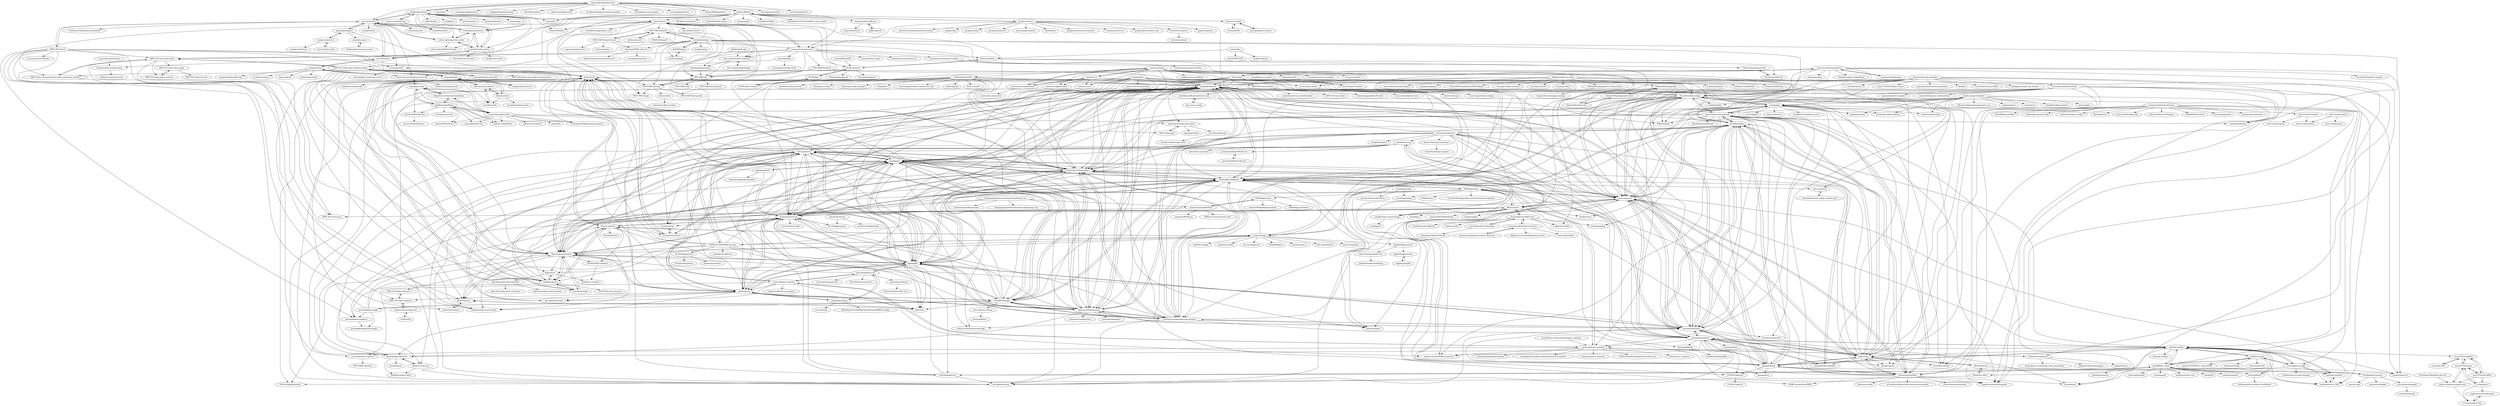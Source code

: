 digraph G {
"john-kurkowski/tldextract" -> "rthalley/dnspython"
"john-kurkowski/tldextract" -> "secynic/ipwhois"
"john-kurkowski/tldextract" -> "gruns/furl" ["e"=1]
"john-kurkowski/tldextract" -> "scrapinghub/dateparser" ["e"=1]
"john-kurkowski/tldextract" -> "axiak/pybloomfiltermmap" ["e"=1]
"john-kurkowski/tldextract" -> "Alir3z4/html2text" ["e"=1]
"john-kurkowski/tldextract" -> "blechschmidt/massdns" ["e"=1]
"john-kurkowski/tldextract" -> "daviddrysdale/python-phonenumbers" ["e"=1]
"john-kurkowski/tldextract" -> "selwin/python-user-agents" ["e"=1]
"john-kurkowski/tldextract" -> "scrapinghub/extruct" ["e"=1]
"john-kurkowski/tldextract" -> "publicsuffix/list"
"john-kurkowski/tldextract" -> "Mimino666/langdetect" ["e"=1]
"john-kurkowski/tldextract" -> "richardpenman/whois"
"john-kurkowski/tldextract" -> "barseghyanartur/tld"
"john-kurkowski/tldextract" -> "miso-belica/jusText" ["e"=1]
"Exa-Networks/exabgp" -> "osrg/gobgp"
"Exa-Networks/exabgp" -> "pavel-odintsov/fastnetmon"
"Exa-Networks/exabgp" -> "nttgin/BGPalerter"
"Exa-Networks/exabgp" -> "pmacct/pmacct"
"Exa-Networks/exabgp" -> "FRRouting/frr" ["e"=1]
"Exa-Networks/exabgp" -> "snar/bgpq3"
"Exa-Networks/exabgp" -> "thatmattlove/hyperglass"
"Exa-Networks/exabgp" -> "rhicks/bgp-dashboard"
"Exa-Networks/exabgp" -> "napalm-automation/napalm" ["e"=1]
"Exa-Networks/exabgp" -> "akvorado/akvorado"
"Exa-Networks/exabgp" -> "google/capirca" ["e"=1]
"Exa-Networks/exabgp" -> "inex/IXP-Manager"
"Exa-Networks/exabgp" -> "vrnetlab/vrnetlab" ["e"=1]
"Exa-Networks/exabgp" -> "netenglabs/suzieq" ["e"=1]
"Exa-Networks/exabgp" -> "batfish/batfish" ["e"=1]
"snar/bgpq3" -> "bgp/bgpq4"
"snar/bgpq3" -> "pierky/arouteserver"
"snar/bgpq3" -> "nttgin/BGPalerter"
"snar/bgpq3" -> "irrtoolset/irrtoolset"
"snar/bgpq3" -> "alice-lg/alice-lg"
"snar/bgpq3" -> "thatmattlove/hyperglass"
"snar/bgpq3" -> "peering-manager/peering-manager"
"snar/bgpq3" -> "job/aggregate6"
"snar/bgpq3" -> "sileht/bird-lg"
"snar/bgpq3" -> "rhicks/bgp-dashboard"
"snar/bgpq3" -> "job/irrtree"
"snar/bgpq3" -> "inex/IXP-Manager"
"snar/bgpq3" -> "NLnetLabs/routinator"
"snar/bgpq3" -> "6connect/irrpt"
"snar/bgpq3" -> "irrdnet/irrd"
"NLnetLabs/routinator" -> "NLnetLabs/krill"
"NLnetLabs/routinator" -> "cloudflare/gortr"
"NLnetLabs/routinator" -> "nttgin/BGPalerter"
"NLnetLabs/routinator" -> "irrdnet/irrd"
"NLnetLabs/routinator" -> "bgp/bgpq4"
"NLnetLabs/routinator" -> "cloudflare/cfrpki"
"NLnetLabs/routinator" -> "NICMx/FORT-validator"
"NLnetLabs/routinator" -> "thatmattlove/hyperglass"
"NLnetLabs/routinator" -> "snar/bgpq3"
"NLnetLabs/routinator" -> "bgp/stayrtr"
"NLnetLabs/routinator" -> "sileht/bird-lg"
"NLnetLabs/routinator" -> "pierky/arouteserver"
"NLnetLabs/routinator" -> "alice-lg/alice-lg"
"NLnetLabs/routinator" -> "NLNOG/bgpfilterguide"
"NLnetLabs/routinator" -> "RIPE-NCC/rpki-validator-3"
"nttgin/BGPalerter" -> "rhicks/bgp-dashboard"
"nttgin/BGPalerter" -> "NLnetLabs/routinator"
"nttgin/BGPalerter" -> "peering-manager/peering-manager"
"nttgin/BGPalerter" -> "thatmattlove/hyperglass"
"nttgin/BGPalerter" -> "snar/bgpq3"
"nttgin/BGPalerter" -> "akvorado/akvorado"
"nttgin/BGPalerter" -> "bgp/bgpq4"
"nttgin/BGPalerter" -> "pmacct/pmacct"
"nttgin/BGPalerter" -> "gmazoyer/looking-glass"
"nttgin/BGPalerter" -> "FORTH-ICS-INSPIRE/artemis"
"nttgin/BGPalerter" -> "Exa-Networks/exabgp"
"nttgin/BGPalerter" -> "irrdnet/irrd"
"nttgin/BGPalerter" -> "netenglabs/suzieq" ["e"=1]
"nttgin/BGPalerter" -> "pierky/arouteserver"
"nttgin/BGPalerter" -> "tbotnz/netpalm" ["e"=1]
"Habbie/hello-dns" -> "dns-violations/dns-violations"
"Habbie/hello-dns" -> "DNS-OARC/dsc"
"cpmarvin/lnetd" -> "tim-fiola/network_traffic_modeler_py3"
"alice-lg/alice-lg" -> "alice-lg/birdwatcher"
"alice-lg/alice-lg" -> "sileht/bird-lg"
"alice-lg/alice-lg" -> "bgp/bgpq4"
"alice-lg/alice-lg" -> "thatmattlove/hyperglass"
"alice-lg/alice-lg" -> "snar/bgpq3"
"alice-lg/alice-lg" -> "gmazoyer/looking-glass"
"alice-lg/alice-lg" -> "manuelkasper/AS-Stats"
"alice-lg/alice-lg" -> "NLnetLabs/routinator"
"alice-lg/alice-lg" -> "nttgin/BGPalerter"
"alice-lg/alice-lg" -> "czerwonk/bird_exporter"
"alice-lg/alice-lg" -> "irrdnet/irrd"
"alice-lg/alice-lg" -> "pierky/arouteserver"
"alice-lg/alice-lg" -> "netbox-community/netbox-bgp" ["e"=1]
"alice-lg/alice-lg" -> "6connect/irrpt"
"alice-lg/alice-lg" -> "inex/IXP-Manager"
"thatmattlove/hyperglass" -> "gmazoyer/looking-glass"
"thatmattlove/hyperglass" -> "nttgin/BGPalerter"
"thatmattlove/hyperglass" -> "peering-manager/peering-manager"
"thatmattlove/hyperglass" -> "rhicks/bgp-dashboard"
"thatmattlove/hyperglass" -> "netenglabs/suzieq" ["e"=1]
"thatmattlove/hyperglass" -> "alice-lg/alice-lg"
"thatmattlove/hyperglass" -> "akvorado/akvorado"
"thatmattlove/hyperglass" -> "snar/bgpq3"
"thatmattlove/hyperglass" -> "NLnetLabs/routinator"
"thatmattlove/hyperglass" -> "tbotnz/netpalm" ["e"=1]
"thatmattlove/hyperglass" -> "pierky/arouteserver"
"thatmattlove/hyperglass" -> "bgp/bgpq4"
"thatmattlove/hyperglass" -> "irrdnet/irrd"
"thatmattlove/hyperglass" -> "netbox-community/netbox-bgp" ["e"=1]
"thatmattlove/hyperglass" -> "inex/IXP-Manager"
"pavel-odintsov/fastnetmon" -> "Exa-Networks/exabgp"
"pavel-odintsov/fastnetmon" -> "AltraMayor/gatekeeper" ["e"=1]
"pavel-odintsov/fastnetmon" -> "Edgio/vflow"
"pavel-odintsov/fastnetmon" -> "pmacct/pmacct"
"pavel-odintsov/fastnetmon" -> "robcowart/elastiflow"
"pavel-odintsov/fastnetmon" -> "osrg/gobgp"
"pavel-odintsov/fastnetmon" -> "nttgin/BGPalerter"
"pavel-odintsov/fastnetmon" -> "ytti/oxidized" ["e"=1]
"pavel-odintsov/fastnetmon" -> "akvorado/akvorado"
"pavel-odintsov/fastnetmon" -> "napalm-automation/napalm" ["e"=1]
"pavel-odintsov/fastnetmon" -> "cloudflare/goflow"
"pavel-odintsov/fastnetmon" -> "FRRouting/frr" ["e"=1]
"pavel-odintsov/fastnetmon" -> "snar/bgpq3"
"pavel-odintsov/fastnetmon" -> "mehrdadrad/mylg" ["e"=1]
"pavel-odintsov/fastnetmon" -> "thatmattlove/hyperglass"
"vyos/vyos-1x" -> "vyos/vyos-build"
"vyos/vyos-1x" -> "vyos/vyos-documentation"
"vyos/vyos-1x" -> "vyos/vyos-nightly-build"
"vyos/vyos-1x" -> "vycontrol/vycontrol"
"vyos/vyos-1x" -> "dd010101/vyos-jenkins"
"vyos/vyos-1x" -> "vyos/vyos.vyos" ["e"=1]
"NICMx/FORT-validator" -> "job/rpki-ov-checker"
"secynic/ipwhois" -> "joepie91/python-whois"
"secynic/ipwhois" -> "marklit/whois"
"secynic/ipwhois" -> "hadiasghari/pyasn"
"secynic/ipwhois" -> "arineng/nicinfo"
"secynic/ipwhois" -> "mboot-github/python-whois"
"secynic/ipwhois" -> "rfc1036/whois"
"secynic/ipwhois" -> "RIPE-NCC/whois"
"secynic/ipwhois" -> "rthalley/dnspython"
"secynic/ipwhois" -> "1aN0rmus/TekDefense-Automater" ["e"=1]
"secynic/ipwhois" -> "whois-server-list/whois-server-list"
"secynic/ipwhois" -> "richardpenman/whois"
"t2mune/mrtparse" -> "DE-CIX/pbgp-parser"
"t2mune/mrtparse" -> "yasuhironet/bgpdump2"
"cloudflare/gortr" -> "cloudflare/cfrpki"
"cloudflare/gortr" -> "NLnetLabs/routinator"
"cloudflare/gortr" -> "bgp/stayrtr"
"cloudflare/gortr" -> "NLnetLabs/krill"
"cloudflare/gortr" -> "irrdnet/irrd"
"cloudflare/gortr" -> "nttgin/BGPalerter"
"cloudflare/gortr" -> "NLNOG/lg.ring.nlnog.net"
"cloudflare/gortr" -> "peeringdb/peeringdb-py"
"cloudflare/gortr" -> "snar/bgpq3"
"cloudflare/gortr" -> "rhicks/bgp-dashboard"
"tobez/validns" -> "bortzmeyer/key-checker"
"Vadims06/topolograph" -> "Vadims06/topolograph-docker"
"Vadims06/topolograph" -> "Vadims06/ospfwatcher"
"DNS-OARC/flamethrower" -> "DNS-OARC/dnsperf"
"DNS-OARC/flamethrower" -> "leshow/nailgun"
"DNS-OARC/flamethrower" -> "supernomad/quantum"
"DNS-OARC/flamethrower" -> "dns-violations/dns-violations"
"DNS-OARC/flamethrower" -> "dmachard/DNS-collector"
"alice-lg/birdwatcher" -> "alice-lg/alice-lg"
"openrdap/rdap" -> "arineng/nicinfo"
"openrdap/rdap" -> "metaregistrar/rdap-client"
"LayeredStudio/whoiser" -> "FurqanSoftware/node-whois"
"peerigon/parse-domain" -> "lupomontero/psl"
"richardpenman/whois" -> "mboot-github/python-whois"
"richardpenman/whois" -> "mboot-github/WhoisDomain"
"richardpenman/whois" -> "joepie91/python-whois"
"richardpenman/whois" -> "rthalley/dnspython"
"richardpenman/whois" -> "secynic/ipwhois"
"NLnetLabs/krill" -> "NLnetLabs/routinator"
"NLnetLabs/krill" -> "cloudflare/gortr"
"NLnetLabs/krill" -> "irrdnet/irrd"
"NLnetLabs/krill" -> "pierky/arouteserver"
"NLnetLabs/krill" -> "NLnetLabs/rtrtr"
"NLnetLabs/krill" -> "osrg/rustybgp"
"NLnetLabs/krill" -> "sileht/bird-lg"
"NLnetLabs/krill" -> "nttgin/BGPalerter"
"NLnetLabs/krill" -> "bgp/bgpq4"
"NLnetLabs/krill" -> "NICMx/FORT-validator"
"DNS-OARC/PacketQ" -> "DNS-OARC/dsc"
"DNS-OARC/PacketQ" -> "dotse/dnscheck"
"DNS-OARC/PacketQ" -> "DNS-OARC/dnscap"
"peering-manager/peering-manager" -> "nttgin/BGPalerter"
"peering-manager/peering-manager" -> "thatmattlove/hyperglass"
"peering-manager/peering-manager" -> "gmazoyer/looking-glass"
"peering-manager/peering-manager" -> "rhicks/bgp-dashboard"
"peering-manager/peering-manager" -> "snar/bgpq3"
"peering-manager/peering-manager" -> "bgp/bgpq4"
"peering-manager/peering-manager" -> "akvorado/akvorado"
"peering-manager/peering-manager" -> "netenglabs/suzieq" ["e"=1]
"peering-manager/peering-manager" -> "inex/IXP-Manager"
"peering-manager/peering-manager" -> "pierky/arouteserver"
"peering-manager/peering-manager" -> "tbotnz/netpalm" ["e"=1]
"peering-manager/peering-manager" -> "pmacct/pmacct"
"peering-manager/peering-manager" -> "alice-lg/alice-lg"
"peering-manager/peering-manager" -> "napalm-automation/napalm" ["e"=1]
"peering-manager/peering-manager" -> "netbox-community/netbox-bgp" ["e"=1]
"zonemaster/zonemaster" -> "zonemaster/zonemaster-cli"
"zonemaster/zonemaster" -> "zonemaster/zonemaster-engine"
"zonemaster/zonemaster" -> "dnsviz/dnsviz"
"zonemaster/zonemaster" -> "RIPE-NCC/ripe-atlas-tools"
"zonemaster/zonemaster" -> "dns-violations/dns-violations"
"zonemaster/zonemaster" -> "NLnetLabs/ldns"
"zonemaster/zonemaster" -> "DNS-OARC/dsc"
"zonemaster/zonemaster" -> "DNS-OARC/dnsjit"
"zonemaster/zonemaster" -> "anonion0/nsec3map"
"zonemaster/zonemaster" -> "openrdap/rdap"
"zonemaster/zonemaster" -> "DNS-OARC/PacketQ"
"inex/IXP-Manager" -> "sileht/bird-lg"
"inex/IXP-Manager" -> "gmazoyer/looking-glass"
"inex/IXP-Manager" -> "pierky/arouteserver"
"inex/IXP-Manager" -> "snar/bgpq3"
"inex/IXP-Manager" -> "emileaben/ixp-country-jedi"
"inex/IXP-Manager" -> "nttgin/BGPalerter"
"inex/IXP-Manager" -> "rhicks/bgp-dashboard"
"inex/IXP-Manager" -> "thatmattlove/hyperglass"
"inex/IXP-Manager" -> "peering-manager/peering-manager"
"inex/IXP-Manager" -> "bgp/bgpq4"
"inex/IXP-Manager" -> "euro-ix/json-schemas"
"inex/IXP-Manager" -> "irrdnet/irrd"
"inex/IXP-Manager" -> "alice-lg/alice-lg"
"inex/IXP-Manager" -> "job/irrtree"
"inex/IXP-Manager" -> "peeringdb/peeringdb"
"domainr/whois" -> "likexian/whois-parser"
"domainr/whois" -> "likexian/whois"
"domainr/whois" -> "zonedb/zonedb"
"domainr/whois" -> "weppos/whois"
"domainr/whois" -> "weppos/whois-parser"
"cloudflare/goflow" -> "Edgio/vflow"
"cloudflare/goflow" -> "cloudflare/flow-pipeline"
"cloudflare/goflow" -> "netsampler/goflow2"
"cloudflare/goflow" -> "pmacct/pmacct"
"cloudflare/goflow" -> "robcowart/elastiflow"
"cloudflare/goflow" -> "phaag/nfdump"
"cloudflare/goflow" -> "akvorado/akvorado"
"cloudflare/goflow" -> "czerwonk/junos_exporter"
"cloudflare/goflow" -> "nttgin/BGPalerter"
"cloudflare/goflow" -> "neptune-networks/flow-exporter"
"cloudflare/goflow" -> "CESNET/ipfixcol2"
"cloudflare/goflow" -> "thatmattlove/hyperglass"
"cloudflare/goflow" -> "sleinen/samplicator"
"cloudflare/goflow" -> "pavel-odintsov/fastnetmon"
"cloudflare/goflow" -> "gmazoyer/looking-glass"
"irrdnet/irrd" -> "NLnetLabs/routinator"
"irrdnet/irrd" -> "job/irrexplorer"
"irrdnet/irrd" -> "NLnetLabs/krill"
"irrdnet/irrd" -> "cloudflare/gortr"
"irrdnet/irrd" -> "pierky/arouteserver"
"irrdnet/irrd" -> "6connect/irrpt"
"irrdnet/irrd" -> "cloudflare/cfrpki"
"irrdnet/irrd" -> "nttgin/BGPalerter"
"irrdnet/irrd" -> "irrtoolset/irrtoolset"
"irrdnet/irrd" -> "bgp/bgpq4"
"irrdnet/irrd" -> "NLNOG/bgpfilterguide"
"irrdnet/irrd" -> "jerikan-network/cmdb"
"irrdnet/irrd" -> "thatmattlove/hyperglass"
"autocracy/python-ipy" -> "netaddr/netaddr" ["e"=1]
"autocracy/python-ipy" -> "yorkoliu/pyauto" ["e"=1]
"autocracy/python-ipy" -> "rthalley/dnspython"
"avito-tech/netramesh" -> "avito-tech/navigator"
"avito-tech/netramesh" -> "avito-tech/normalize"
"aabc/ipt-netflow" -> "aabc/ipt-ratelimit"
"aabc/ipt-netflow" -> "phaag/nfdump"
"aabc/ipt-netflow" -> "irino/softflowd"
"aabc/ipt-netflow" -> "alexk99/the_router"
"aabc/ipt-netflow" -> "netsampler/goflow2"
"aabc/ipt-netflow" -> "andrsharaev/xt_NAT"
"aabc/ipt-netflow" -> "pmacct/pmacct"
"aabc/ipt-netflow" -> "Edgio/vflow"
"aabc/ipt-netflow" -> "aabc/pkt-netflow"
"aabc/ipt-netflow" -> "sflow/host-sflow"
"aabc/ipt-netflow" -> "manuelkasper/AS-Stats"
"aabc/ipt-netflow" -> "accel-ppp/accel-ppp"
"aabc/ipt-netflow" -> "xebd/accel-ppp"
"aabc/ipt-netflow" -> "max197616/nfqfilter"
"aabc/ipt-netflow" -> "cloudflare/goflow"
"tim-fiola/network_traffic_modeler_py3" -> "cpmarvin/lnetd"
"flok99/httping" -> "halon/smtpping"
"flok99/httping" -> "farrokhi/dnsdiag"
"cloudflare/flow-pipeline" -> "cloudflare/goflow"
"cloudflare/flow-pipeline" -> "netsampler/goflow2"
"cloudflare/cfrpki" -> "cloudflare/gortr"
"cloudflare/cfrpki" -> "NLnetLabs/routinator"
"cloudflare/cfrpki" -> "irrdnet/irrd"
"RIPE-NCC/ripe-atlas-software-probe" -> "Jamesits/docker-ripe-atlas"
"RIPE-NCC/ripe-atlas-software-probe" -> "RIPE-NCC/ripe-atlas-probe-measurements"
"RIPE-NCC/ripe-atlas-software-probe" -> "RIPE-NCC/ripe-atlas-tools"
"RIPE-NCC/ripe-atlas-software-probe" -> "emileaben/ixp-country-jedi"
"RIPE-NCC/ripe-atlas-software-probe" -> "czerwonk/atlas_exporter"
"RIPE-NCC/ripe-atlas-software-probe" -> "bgp/stayrtr"
"RIPE-NCC/ripe-atlas-software-probe" -> "sileht/bird-lg"
"RIPE-NCC/ripe-atlas-software-probe" -> "nttgin/BGPalerter"
"RIPE-NCC/ripe-atlas-software-probe" -> "irrdnet/irrd"
"RIPE-NCC/ripe-atlas-software-probe" -> "NLnetLabs/routinator"
"RIPE-NCC/ripe-atlas-software-probe" -> "cloudflare/gortr"
"RIPE-NCC/ripe-atlas-software-probe" -> "RIPE-Atlas-Community/ripe-atlas-community-contrib"
"wahern/dns" -> "spc476/SPCDNS"
"wahern/dns" -> "NLnetLabs/ldns"
"wahern/dns" -> "vstakhov/librdns"
"vyos/vyos-documentation" -> "vyos/vyos-build"
"vyos/vyos-documentation" -> "vyos/vyos-1x"
"vyos/vyos-documentation" -> "vyos/vyatta-cfg-system"
"FORTH-ICS-INSPIRE/artemis" -> "nttgin/BGPalerter"
"FORTH-ICS-INSPIRE/artemis" -> "NLNOG/bgpalerter"
"FORTH-ICS-INSPIRE/artemis" -> "irrdnet/irrd"
"FORTH-ICS-INSPIRE/artemis" -> "rhicks/bgp-dashboard"
"FORTH-ICS-INSPIRE/artemis" -> "NLnetLabs/routinator"
"FORTH-ICS-INSPIRE/artemis" -> "pierky/arouteserver"
"FORTH-ICS-INSPIRE/artemis" -> "job/irrexplorer"
"FORTH-ICS-INSPIRE/artemis" -> "NLnetLabs/krill"
"FORTH-ICS-INSPIRE/artemis" -> "gmazoyer/looking-glass"
"FORTH-ICS-INSPIRE/artemis" -> "gnomikos/traIXroute"
"FORTH-ICS-INSPIRE/artemis" -> "osrg/rustybgp"
"FORTH-ICS-INSPIRE/artemis" -> "bgp/bgpq4"
"dnstap/golang-dnstap" -> "DNS-OARC/dsc"
"rtrlib/rtrlib" -> "dragonresearch/rpki.net"
"vincentbernat/network-lab" -> "sileht/bird-lg"
"vincentbernat/network-lab" -> "unixsurfer/anycast_healthchecker" ["e"=1]
"vincentbernat/network-lab" -> "google/capirca" ["e"=1]
"vincentbernat/network-lab" -> "alexk99/the_router"
"vincentbernat/network-lab" -> "Exa-Networks/exabgp"
"vincentbernat/network-lab" -> "osrg/rustybgp"
"vincentbernat/network-lab" -> "snar/bgpq3"
"vincentbernat/network-lab" -> "Juniper/open-nti" ["e"=1]
"vincentbernat/network-lab" -> "vrnetlab/vrnetlab" ["e"=1]
"vincentbernat/network-lab" -> "dropbox/nsot" ["e"=1]
"vincentbernat/network-lab" -> "ipspace/ansible-examples" ["e"=1]
"mjschultz/py-radix" -> "jsommers/pytricia"
"CESNET/ipfixcol2" -> "CESNET/ipfixcol"
"Juniper/jtimon" -> "Juniper/telemetry"
"andrsharaev/xt_NAT" -> "aabc/ipt-ratelimit"
"xddxdd/bird-lg-go" -> "natesales/pathvector"
"xddxdd/bird-lg-go" -> "sileht/bird-lg"
"xddxdd/bird-lg-go" -> "nixcz/birdspy"
"xddxdd/bird-lg-go" -> "MoeQing-Network/MoeQing-Network-BIRD2-Config"
"dns-violations/dnsflagday" -> "dns-violations/dns-violations"
"RIPE-NCC/ripe-atlas-sagan" -> "RIPE-NCC/ripe-atlas-cousteau"
"RIPE-NCC/ripe-atlas-sagan" -> "RIPE-NCC/ripestat-text"
"NLNOG/bgpalerter" -> "NLnetLabs/rpki-faq"
"NLNOG/bgpalerter" -> "jaredmauch/rislive"
"ircop/nfq_filter" -> "max197616/nfqfilter"
"RIPE-NCC/ripe-atlas-cousteau" -> "RIPE-NCC/ripe-atlas-sagan"
"halon/smtpping" -> "flok99/httping"
"RIPE-NCC/rpki-validator-3" -> "RIPE-NCC/rpki-validator"
"irrdnet/irrd-legacy" -> "job/irrexplorer"
"yegorov-p/python-zapret-info" -> "max197616/zapret"
"yegorov-p/python-zapret-info" -> "vvl-rulez/auditor-faq"
"vycontrol/vycontrol" -> "ibehren1/fw-gui"
"vycontrol/vycontrol" -> "vyos-legacy/vyatta-webgui"
"osrg/gobgp" -> "Exa-Networks/exabgp"
"osrg/gobgp" -> "FRRouting/frr" ["e"=1]
"osrg/gobgp" -> "vishvananda/netlink" ["e"=1]
"osrg/gobgp" -> "napalm-automation/napalm" ["e"=1]
"osrg/gobgp" -> "osrg/rustybgp"
"osrg/gobgp" -> "pavel-odintsov/fastnetmon"
"osrg/gobgp" -> "google/gopacket" ["e"=1]
"osrg/gobgp" -> "pmacct/pmacct"
"osrg/gobgp" -> "iovisor/gobpf" ["e"=1]
"osrg/gobgp" -> "srl-labs/containerlab" ["e"=1]
"osrg/gobgp" -> "nttgin/BGPalerter"
"osrg/gobgp" -> "facebookincubator/katran" ["e"=1]
"osrg/gobgp" -> "openvswitch/ovs" ["e"=1]
"osrg/gobgp" -> "cloudnativelabs/kube-router" ["e"=1]
"osrg/gobgp" -> "vrnetlab/vrnetlab" ["e"=1]
"nitefood/asn" -> "nttgin/BGPalerter"
"nitefood/asn" -> "thatmattlove/hyperglass"
"nitefood/asn" -> "rhicks/bgp-dashboard"
"nitefood/asn" -> "akvorado/akvorado"
"nitefood/asn" -> "peering-manager/peering-manager"
"nitefood/asn" -> "pmacct/pmacct"
"nitefood/asn" -> "bgp/bgpq4"
"nitefood/asn" -> "Exa-Networks/exabgp"
"nitefood/asn" -> "snar/bgpq3"
"nitefood/asn" -> "pierky/arouteserver"
"nitefood/asn" -> "gmazoyer/looking-glass"
"nitefood/asn" -> "manuelkasper/AS-Stats"
"nitefood/asn" -> "netenglabs/suzieq" ["e"=1]
"nitefood/asn" -> "projectdiscovery/asnmap" ["e"=1]
"nitefood/asn" -> "NLnetLabs/routinator"
"rthalley/dnspython" -> "secynic/ipwhois"
"rthalley/dnspython" -> "richardpenman/whois"
"rthalley/dnspython" -> "john-kurkowski/tldextract"
"rthalley/dnspython" -> "paulc/dnslib"
"rthalley/dnspython" -> "joepie91/python-whois"
"rthalley/dnspython" -> "zmap/zdns" ["e"=1]
"rthalley/dnspython" -> "mboot-github/python-whois"
"rthalley/dnspython" -> "miekg/dns" ["e"=1]
"rthalley/dnspython" -> "PowerDNS/pdns" ["e"=1]
"rthalley/dnspython" -> "netaddr/netaddr" ["e"=1]
"rthalley/dnspython" -> "dnsviz/dnsviz"
"rthalley/dnspython" -> "autocracy/python-ipy"
"rthalley/dnspython" -> "aio-libs/aiodns" ["e"=1]
"rthalley/dnspython" -> "giampaolo/psutil" ["e"=1]
"rthalley/dnspython" -> "zmap/zmap" ["e"=1]
"sileht/bird-lg" -> "alice-lg/alice-lg"
"sileht/bird-lg" -> "pierky/arouteserver"
"sileht/bird-lg" -> "xddxdd/bird-lg-go"
"sileht/bird-lg" -> "inex/IXP-Manager"
"sileht/bird-lg" -> "gmazoyer/looking-glass"
"sileht/bird-lg" -> "job/irrexplorer"
"sileht/bird-lg" -> "alice-lg/birdwatcher"
"sileht/bird-lg" -> "snar/bgpq3"
"sileht/bird-lg" -> "RIPE-NCC/rpki-validator"
"sileht/bird-lg" -> "job/irrtree"
"sileht/bird-lg" -> "bgp/bgpq4"
"sileht/bird-lg" -> "NLnetLabs/routinator"
"sileht/bird-lg" -> "manuelkasper/AS-Stats"
"sileht/bird-lg" -> "rhicks/bgp-dashboard"
"sileht/bird-lg" -> "thatmattlove/hyperglass"
"telegeography/www.submarinecablemap.com" -> "telegeography/www.internetexchangemap.com"
"telegeography/www.submarinecablemap.com" -> "tylermorganwall/rayrender" ["e"=1]
"telegeography/www.submarinecablemap.com" -> "inex/IXP-Manager"
"telegeography/www.submarinecablemap.com" -> "cloudflare/gortr"
"telegeography/www.submarinecablemap.com" -> "emileaben/ixp-country-jedi"
"telegeography/www.submarinecablemap.com" -> "massimocandela/BGPlay"
"dnsviz/dnsviz" -> "zonemaster/zonemaster"
"dnsviz/dnsviz" -> "dns-violations/dns-violations"
"dnsviz/dnsviz" -> "NLnetLabs/nsd"
"dnsviz/dnsviz" -> "DNS-OARC/dnscap"
"dnsviz/dnsviz" -> "DNS-OARC/dsc"
"dnsviz/dnsviz" -> "DNS-OARC/dnsperf"
"dnsviz/dnsviz" -> "PowerDNS/pdns" ["e"=1]
"dnsviz/dnsviz" -> "CZ-NIC/knot-resolver"
"dnsviz/dnsviz" -> "thatmattlove/hyperglass"
"dnsviz/dnsviz" -> "dnsviz/dnsvizwww"
"dnsviz/dnsviz" -> "DNS-OARC/dnsjit"
"dnsviz/dnsviz" -> "RIPE-NCC/ripe-atlas-tools"
"dnsviz/dnsviz" -> "cloudflare/isbgpsafeyet.com"
"dnsviz/dnsviz" -> "dmachard/DNS-collector"
"dnsviz/dnsviz" -> "RIPE-Atlas-Community/ripe-atlas-community-contrib"
"bgp/bgpq4" -> "snar/bgpq3"
"bgp/bgpq4" -> "nttgin/BGPalerter"
"bgp/bgpq4" -> "NLnetLabs/routinator"
"bgp/bgpq4" -> "alice-lg/alice-lg"
"bgp/bgpq4" -> "pierky/arouteserver"
"bgp/bgpq4" -> "gmazoyer/looking-glass"
"bgp/bgpq4" -> "natesales/pathvector"
"bgp/bgpq4" -> "rhicks/bgp-dashboard"
"bgp/bgpq4" -> "peering-manager/peering-manager"
"bgp/bgpq4" -> "bgp/stayrtr"
"bgp/bgpq4" -> "akvorado/akvorado"
"bgp/bgpq4" -> "sileht/bird-lg"
"bgp/bgpq4" -> "irrdnet/irrd"
"bgp/bgpq4" -> "thatmattlove/hyperglass"
"bgp/bgpq4" -> "job/irrtree"
"gmazoyer/looking-glass" -> "thatmattlove/hyperglass"
"gmazoyer/looking-glass" -> "nttgin/BGPalerter"
"gmazoyer/looking-glass" -> "peering-manager/peering-manager"
"gmazoyer/looking-glass" -> "inex/IXP-Manager"
"gmazoyer/looking-glass" -> "sileht/bird-lg"
"gmazoyer/looking-glass" -> "rhicks/bgp-dashboard"
"gmazoyer/looking-glass" -> "bgp/bgpq4"
"gmazoyer/looking-glass" -> "alice-lg/alice-lg"
"gmazoyer/looking-glass" -> "snar/bgpq3"
"gmazoyer/looking-glass" -> "akvorado/akvorado"
"gmazoyer/looking-glass" -> "telephone/LookingGlass" ["e"=1]
"gmazoyer/looking-glass" -> "hybula/lookingglass" ["e"=1]
"gmazoyer/looking-glass" -> "pierky/arouteserver"
"gmazoyer/looking-glass" -> "manuelkasper/AS-Stats"
"gmazoyer/looking-glass" -> "irrdnet/irrd"
"cobblau/dnsperf" -> "DNS-OARC/dnsperf"
"likexian/whois" -> "likexian/whois-parser"
"likexian/whois" -> "domainr/whois"
"likexian/whois" -> "zonedb/zonedb"
"likexian/whois" -> "undiabler/golang-whois"
"samboy/MaraDNS" -> "NLnetLabs/nsd"
"MartijnBraam/python-isc-dhcp-leases" -> "CygnusNetworks/pypureomapi"
"HelgeSverre/Domain-Availability" -> "phpWhois/phpWhois"
"HelgeSverre/Domain-Availability" -> "regru/php-whois"
"HelgeSverre/Domain-Availability" -> "io-developer/php-whois"
"internetee/registry" -> "internetee/whois"
"job/aggregate6" -> "job/irrtree"
"job/aggregate6" -> "lamehost/aggregate-prefixes"
"job/aggregate6" -> "snar/bgpq3"
"job/aggregate6" -> "irrdnet/irrd"
"lupomontero/psl" -> "peerigon/parse-domain"
"lupomontero/psl" -> "remusao/tldts"
"weppos/whois" -> "weppos/whois-parser"
"weppos/whois" -> "weppos/publicsuffix-ruby" ["e"=1]
"weppos/whois" -> "domainr/whois"
"weppos/whois" -> "whois-server-list/whois-server-list"
"weppos/whois" -> "rfc1036/whois"
"weppos/whois" -> "socketry/rubydns" ["e"=1]
"weppos/whois" -> "chaps-io/gush" ["e"=1]
"weppos/whois" -> "postmodern/spidr" ["e"=1]
"hadiasghari/pyasn" -> "jsommers/pytricia"
"hadiasghari/pyasn" -> "secynic/ipwhois"
"hadiasghari/pyasn" -> "irrdnet/irrd"
"hadiasghari/pyasn" -> "cmand/scamper"
"whois-server-list/whois-server-list" -> "fourkitchens/czdap-tools"
"whois-server-list/whois-server-list" -> "regru/php-whois"
"phpWhois/phpWhois" -> "io-developer/php-whois"
"phpWhois/phpWhois" -> "regru/php-whois"
"phpWhois/phpWhois" -> "HelgeSverre/Domain-Availability"
"phpWhois/phpWhois" -> "3name/WhoisParser"
"phpWhois/phpWhois" -> "sparc/phpWhois.org"
"phpWhois/phpWhois" -> "jsmitty12/phpWhois"
"phpWhois/phpWhois" -> "jeremykendall/php-domain-parser" ["e"=1]
"phpWhois/phpWhois" -> "koroban/WhoisParser"
"phpWhois/phpWhois" -> "true/php-punycode" ["e"=1]
"jpillora/go-tld" -> "weppos/publicsuffix-go"
"Jamesits/docker-ripe-atlas" -> "RIPE-NCC/ripe-atlas-software-probe"
"dbarrosop/sir" -> "spotify/super-smash-brogp"
"dbarrosop/sir" -> "pierky/arouteserver"
"dbarrosop/sir" -> "SNAS/openbmp"
"dbarrosop/sir" -> "trigger/trigger" ["e"=1]
"dbarrosop/sir" -> "kvogt/kyro"
"dbarrosop/sir" -> "job/irrexplorer"
"dbarrosop/sir" -> "facebookarchive/fbtracert"
"dbarrosop/sir" -> "dropbox/nsot" ["e"=1]
"dbarrosop/sir" -> "ipspace/NetOpsWorkshop" ["e"=1]
"dbarrosop/sir" -> "peeringdb/peeringdb-py"
"dbarrosop/sir" -> "pmacct/pmacct"
"rpki-client/rpki-client-portable" -> "rpki-client/rpki-client-openbsd"
"rpki-client/rpki-client-portable" -> "rpki-client/rpki-client-container"
"osrg/rustybgp" -> "holo-routing/holo" ["e"=1]
"osrg/rustybgp" -> "NLnetLabs/krill"
"osrg/rustybgp" -> "NLnetLabs/routinator"
"osrg/rustybgp" -> "bgpkit/bgpkit-parser"
"osrg/rustybgp" -> "osrg/gobgp"
"osrg/rustybgp" -> "jwhited/corebgp" ["e"=1]
"osrg/rustybgp" -> "gopakumarce/R2"
"osrg/rustybgp" -> "bio-routing/bio-rd" ["e"=1]
"osrg/rustybgp" -> "irrdnet/irrd"
"osrg/rustybgp" -> "cloudflare/gortr"
"osrg/rustybgp" -> "libbpf/libbpf-rs" ["e"=1]
"osrg/rustybgp" -> "greearb/xorp.ct"
"osrg/rustybgp" -> "rhicks/bgp-dashboard"
"osrg/rustybgp" -> "little-dude/netlink" ["e"=1]
"osrg/rustybgp" -> "FORTH-ICS-INSPIRE/artemis"
"accel-ppp/accel-ppp" -> "xebd/accel-ppp"
"accel-ppp/accel-ppp" -> "andrsharaev/xt_NAT"
"accel-ppp/accel-ppp" -> "rtbrick/bngblaster"
"accel-ppp/accel-ppp" -> "aabc/ipt-netflow"
"accel-ppp/accel-ppp" -> "svlobanov/accel-web-manager"
"accel-ppp/accel-ppp" -> "aabc/ipt-ratelimit"
"SNAS/openbmp" -> "dbarrosop/sir"
"SNAS/openbmp" -> "rhicks/bgp-dashboard"
"SNAS/openbmp" -> "pierky/arouteserver"
"SNAS/openbmp" -> "pmacct/pmacct"
"SNAS/openbmp" -> "sbezverk/gobmp"
"SNAS/openbmp" -> "SNAS/docker"
"SNAS/openbmp" -> "CAIDA/bgpstream"
"SNAS/openbmp" -> "Juniper/open-nti" ["e"=1]
"SNAS/openbmp" -> "CiscoDevNet/bigmuddy-network-telemetry-pipeline" ["e"=1]
"SNAS/openbmp" -> "smartbgp/yabmp"
"SNAS/openbmp" -> "job/irrexplorer"
"SNAS/openbmp" -> "spotify/super-smash-brogp"
"prometheus-community/fortigate_exporter" -> "czerwonk/junos_exporter"
"Vadims06/topolograph-docker" -> "Vadims06/topolograph"
"Vadims06/topolograph-docker" -> "Vadims06/ospfwatcher"
"thomseddon/udp-replicator" -> "UnionPacific/udp-repeater"
"irrtoolset/irrtoolset" -> "6connect/irrpt"
"irrtoolset/irrtoolset" -> "snar/bgpq3"
"irrtoolset/irrtoolset" -> "irrdnet/irrd"
"ircop/zapret" -> "vvl-rulez/auditor-faq"
"ircop/zapret" -> "orgtechservice/roskombox"
"ircop/zapret" -> "max197616/zapret"
"AfriCC/php-epp2" -> "metaregistrar/php-epp-client"
"likexian/whois-parser" -> "likexian/whois"
"likexian/whois-parser" -> "domainr/whois"
"likexian/whois-parser" -> "zonedb/zonedb"
"sbezverk/gobmp" -> "cloudflare/bbmp2kafka"
"centralnic/php-epp" -> "struzik-vladislav/epp-client"
"euro-ix/json-schemas" -> "peeringdb/docs"
"javadmohebbi/nfCollector" -> "javadmohebbi/goNfCollector"
"zonemaster/zonemaster-engine" -> "zonemaster/zonemaster-ldns"
"dmachard/DNS-collector" -> "dmachard/python-dnstap-receiver"
"dmachard/DNS-collector" -> "mosajjal/dnsmonster"
"knorrie/network-examples" -> "Exa-Networks/exabgp"
"knorrie/network-examples" -> "rhicks/bgp-dashboard"
"knorrie/network-examples" -> "thatmattlove/hyperglass"
"knorrie/network-examples" -> "lfit/itpol" ["e"=1]
"knorrie/network-examples" -> "pmacct/pmacct"
"knorrie/network-examples" -> "gmazoyer/looking-glass"
"knorrie/network-examples" -> "Leo-G/Data-Science-Wiki" ["e"=1]
"knorrie/network-examples" -> "osrg/gobgp"
"knorrie/network-examples" -> "hsnodgrass/snmp_mib_archive" ["e"=1]
"knorrie/network-examples" -> "mehrdadrad/mylg" ["e"=1]
"knorrie/network-examples" -> "ewwhite/zfs-ha" ["e"=1]
"knorrie/network-examples" -> "bwya77/O365-Admin-Center" ["e"=1]
"knorrie/network-examples" -> "vincentbernat/network-lab"
"knorrie/network-examples" -> "napalm-automation/napalm" ["e"=1]
"knorrie/network-examples" -> "gravyboat/interviewee-questions"
"CZ-NIC/knot" -> "CZ-NIC/knot-resolver"
"CZ-NIC/knot" -> "NLnetLabs/nsd"
"xebd/accel-ppp" -> "accel-ppp/accel-ppp"
"xebd/accel-ppp" -> "parora1701/PPPoE_using_DPDK"
"xebd/accel-ppp" -> "alexk99/the_router"
"xebd/accel-ppp" -> "andrsharaev/xt_NAT"
"xebd/accel-ppp" -> "aabc/ipt-netflow"
"xebd/accel-ppp" -> "xelerance/xl2tpd" ["e"=1]
"xebd/accel-ppp" -> "intersvyaz/zerod"
"mboot-github/python-whois" -> "richardpenman/whois"
"mboot-github/python-whois" -> "joepie91/python-whois"
"mboot-github/python-whois" -> "mboot-github/WhoisDomain"
"mboot-github/python-whois" -> "secynic/ipwhois"
"outscale/packetgraph" -> "outscale/butterfly"
"LibreQoE/LibreQoS" -> "Zoxc/crusader" ["e"=1]
"LibreQoE/LibreQoS" -> "lynxthecat/cake-autorate" ["e"=1]
"LibreQoE/LibreQoS" -> "nttgin/BGPalerter"
"LibreQoE/LibreQoS" -> "bgp/bgpq4"
"LibreQoE/LibreQoS" -> "rtbrick/bngblaster"
"LibreQoE/LibreQoS" -> "akvorado/akvorado"
"LibreQoE/LibreQoS" -> "tohojo/sqm-scripts" ["e"=1]
"LibreQoE/LibreQoS" -> "xdp-project/xdp-cpumap-tc" ["e"=1]
"LibreQoE/LibreQoS" -> "rhicks/bgp-dashboard"
"LibreQoE/LibreQoS" -> "tohojo/flent" ["e"=1]
"LibreQoE/LibreQoS" -> "thatmattlove/hyperglass"
"LibreQoE/LibreQoS" -> "gmazoyer/looking-glass"
"LibreQoE/LibreQoS" -> "stevesong/awesome-connectivity-info"
"LibreQoE/LibreQoS" -> "NLnetLabs/routinator"
"LibreQoE/LibreQoS" -> "pollere/pping" ["e"=1]
"netsampler/goflow2" -> "cloudflare/goflow"
"netsampler/goflow2" -> "akvorado/akvorado"
"netsampler/goflow2" -> "Edgio/vflow"
"netsampler/goflow2" -> "pmacct/pmacct"
"netsampler/goflow2" -> "cloudflare/flow-pipeline"
"netsampler/goflow2" -> "neptune-networks/flow-exporter"
"netsampler/goflow2" -> "phaag/nfdump"
"netsampler/goflow2" -> "nttgin/BGPalerter"
"netsampler/goflow2" -> "aabc/ipt-netflow"
"netsampler/goflow2" -> "thatmattlove/hyperglass"
"netsampler/goflow2" -> "CESNET/ipfixcol2"
"netsampler/goflow2" -> "karimra/gnmic" ["e"=1]
"netsampler/goflow2" -> "netenglabs/suzieq" ["e"=1]
"netsampler/goflow2" -> "czerwonk/junos_exporter"
"netsampler/goflow2" -> "sbezverk/gobmp"
"publicsuffix/list" -> "jeremykendall/php-domain-parser" ["e"=1]
"publicsuffix/list" -> "john-kurkowski/tldextract"
"publicsuffix/list" -> "whois-server-list/whois-server-list"
"publicsuffix/list" -> "rfc1036/whois"
"publicsuffix/list" -> "zmap/zdns" ["e"=1]
"publicsuffix/list" -> "dnsviz/dnsviz"
"publicsuffix/list" -> "google/nomulus"
"publicsuffix/list" -> "SSLMate/certspotter" ["e"=1]
"publicsuffix/list" -> "lupomontero/psl"
"publicsuffix/list" -> "zonemaster/zonemaster"
"publicsuffix/list" -> "firehol/blocklist-ipsets" ["e"=1]
"publicsuffix/list" -> "zmap/zgrab2" ["e"=1]
"publicsuffix/list" -> "weppos/publicsuffix-go"
"publicsuffix/list" -> "rockdaboot/libpsl"
"publicsuffix/list" -> "dreamhunter2333/cloudflare_temp_email" ["e"=1]
"CZ-NIC/knot-resolver" -> "CZ-NIC/knot"
"rtbrick/bngblaster" -> "alexk99/the_router"
"rtbrick/bngblaster" -> "pierky/arouteserver"
"rtbrick/bngblaster" -> "alice-lg/alice-lg"
"rtbrick/bngblaster" -> "snar/bgpq3"
"rtbrick/bngblaster" -> "netenglabs/suzieq" ["e"=1]
"smartbgp/yabgp" -> "jlmcgraw/networkUtilities"
"smartbgp/yabgp" -> "smartbgp/yabmp"
"zonedb/zonedb" -> "likexian/whois-parser"
"sleinen/samplicator" -> "nttgin/BGPalerter"
"sleinen/samplicator" -> "manuelkasper/AS-Stats"
"sleinen/samplicator" -> "dbarrosop/sir"
"sleinen/samplicator" -> "cloudflare/goflow"
"sleinen/samplicator" -> "phaag/nfdump"
"sleinen/samplicator" -> "snar/bgpq3"
"sleinen/samplicator" -> "Edgio/vflow"
"sleinen/samplicator" -> "pmacct/pmacct"
"sleinen/samplicator" -> "thomseddon/udp-replicator"
"sleinen/samplicator" -> "bgp/bgpq4"
"sleinen/samplicator" -> "nidebr/as-stats-gui"
"sleinen/samplicator" -> "etingof/snmpfwd"
"sleinen/samplicator" -> "mbolli/nfsen-ng"
"sleinen/samplicator" -> "netsampler/goflow2"
"sleinen/samplicator" -> "rhicks/bgp-dashboard"
"bgp/stayrtr" -> "cloudflare/gortr"
"bgp/stayrtr" -> "rpki-client/rpki-client-portable"
"bgp/stayrtr" -> "job/rpki-ov-checker"
"javadmohebbi/goNfCollector" -> "javadmohebbi/nfCollector"
"job/irrtree" -> "job/irrexplorer"
"paulstuart/influxsnmp" -> "toni-moreno/snmpcollector"
"arineng/nicinfo" -> "arineng/rdap_bootstrap_server"
"arineng/nicinfo" -> "irrtoolset/irrtoolset"
"job/irrexplorer" -> "job/irrtree"
"job/irrexplorer" -> "irrdnet/irrd-legacy"
"6connect/irrpt" -> "irrtoolset/irrtoolset"
"natesales/pathvector" -> "xddxdd/bird-lg-go"
"natesales/pathvector" -> "natesales/loa-generator"
"natesales/pathvector" -> "bgp/bgpq4"
"natesales/pathvector" -> "PhirePhly/micromirrors"
"natesales/pathvector" -> "czerwonk/bird_exporter"
"natesales/pathvector" -> "packetframe/legacy"
"natesales/pathvector" -> "NLnetLabs/routinator"
"cmand/scamper" -> "drakkar-lig/scamper-pywarts"
"Prototype-X/blacklist-rkn-tool" -> "yegorov-p/python-zapret-info"
"massimocandela/BGPlay" -> "CAIDA/bgpstream"
"massimocandela/BGPlay" -> "RPKI/rov-measurement-code"
"massimocandela/BGPlay" -> "RIPE-NCC/tracemon"
"massimocandela/BGPlay" -> "compunet/BGPlay.js"
"packetframe/legacy" -> "fosshostorg/aarch64.com"
"vyos/vyos-build" -> "vyos/vyos-1x"
"vyos/vyos-build" -> "vyos/vyos-documentation"
"vyos/vyos-build" -> "dd010101/vyos-jenkins"
"vyos/vyos-build" -> "vyos/vyos-nightly-build"
"vyos/vyos-build" -> "vycontrol/vycontrol"
"vyos/vyos-build" -> "FRRouting/frr" ["e"=1]
"vyos/vyos-build" -> "vyos-legacy/vyos-vm-images"
"vyos/vyos-build" -> "LibreQoE/LibreQoS"
"vyos/vyos-build" -> "vyos/vyos-kernel"
"vyos/vyos-build" -> "vyos/vyos.vyos" ["e"=1]
"vyos/vyos-build" -> "thatmattlove/hyperglass"
"vyos/vyos-build" -> "naa0yama/vyos-build-lts" ["e"=1]
"vyos/vyos-build" -> "Edgio/vflow"
"vyos/vyos-build" -> "akvorado/akvorado"
"pmacct/pmacct" -> "nttgin/BGPalerter"
"pmacct/pmacct" -> "Edgio/vflow"
"pmacct/pmacct" -> "cloudflare/goflow"
"pmacct/pmacct" -> "Exa-Networks/exabgp"
"pmacct/pmacct" -> "netsampler/goflow2"
"pmacct/pmacct" -> "akvorado/akvorado"
"pmacct/pmacct" -> "SNAS/openbmp"
"pmacct/pmacct" -> "phaag/nfdump"
"pmacct/pmacct" -> "thatmattlove/hyperglass"
"pmacct/pmacct" -> "NLnetLabs/routinator"
"pmacct/pmacct" -> "netenglabs/suzieq" ["e"=1]
"pmacct/pmacct" -> "snar/bgpq3"
"pmacct/pmacct" -> "dbarrosop/sir"
"pmacct/pmacct" -> "robcowart/elastiflow"
"pmacct/pmacct" -> "neptune-networks/flow-exporter"
"phaag/nfdump" -> "mbolli/nfsen-ng"
"phaag/nfdump" -> "aabc/ipt-netflow"
"phaag/nfdump" -> "Edgio/vflow"
"phaag/nfdump" -> "pmacct/pmacct"
"phaag/nfdump" -> "cloudflare/goflow"
"phaag/nfdump" -> "netsampler/goflow2"
"phaag/nfdump" -> "robcowart/elastiflow"
"phaag/nfdump" -> "irino/softflowd"
"phaag/nfdump" -> "sleinen/samplicator"
"phaag/nfdump" -> "phaag/nfsen"
"phaag/nfdump" -> "akvorado/akvorado"
"phaag/nfdump" -> "Exa-Networks/exabgp"
"phaag/nfdump" -> "pavel-odintsov/fastnetmon"
"phaag/nfdump" -> "nttgin/BGPalerter"
"phaag/nfdump" -> "CESNET/ipfixcol2"
"koroban/WhoisParser" -> "novutec/DomainParser"
"skydive-project/skydive" -> "Edgio/vflow"
"skydive-project/skydive" -> "vishvananda/netlink" ["e"=1]
"skydive-project/skydive" -> "cloudflare/goflow"
"skydive-project/skydive" -> "k8snetworkplumbingwg/multus-cni" ["e"=1]
"skydive-project/skydive" -> "arkime/arkime" ["e"=1]
"skydive-project/skydive" -> "google/gopacket" ["e"=1]
"skydive-project/skydive" -> "osrg/gobgp"
"skydive-project/skydive" -> "facebookincubator/katran" ["e"=1]
"skydive-project/skydive" -> "mehrdadrad/mylg" ["e"=1]
"skydive-project/skydive" -> "cilium/pwru" ["e"=1]
"skydive-project/skydive" -> "pmacct/pmacct"
"skydive-project/skydive" -> "cloudflare/ebpf_exporter" ["e"=1]
"skydive-project/skydive" -> "robcowart/elastiflow"
"skydive-project/skydive" -> "pixie-io/pixie" ["e"=1]
"skydive-project/skydive" -> "batfish/batfish" ["e"=1]
"DNS-OARC/dnscap" -> "DNS-OARC/dsc"
"DNS-OARC/dnscap" -> "DNS-OARC/dnsjit"
"DNS-OARC/dnscap" -> "DNS-OARC/bad-packets"
"DNS-OARC/dnscap" -> "tobez/validns"
"avito-tech/aqueduct" -> "avito-tech/pulemet"
"avito-tech/aqueduct" -> "avito-tech/normalize"
"RIPE-NCC/ripe-atlas-tools" -> "RIPE-NCC/ripe-atlas-sagan"
"RIPE-NCC/ripe-atlas-tools" -> "RIPE-Atlas-Community/ripe-atlas-community-contrib"
"RIPE-NCC/ripe-atlas-tools" -> "RIPE-NCC/ripe-atlas-cousteau"
"RIPE-NCC/ripe-atlas-tools" -> "RIPE-NCC/ripe-atlas-software-probe"
"RIPE-NCC/ripe-atlas-tools" -> "RIPE-NCC/tracemon"
"RIPE-NCC/ripe-atlas-tools" -> "emileaben/ixp-country-jedi"
"sflow/host-sflow" -> "sflow/sflowtool"
"sflow/host-sflow" -> "NLNOG/bgpfilterguide"
"insomniacslk/dublin-traceroute" -> "insomniacslk/python-dublin-traceroute"
"insomniacslk/dublin-traceroute" -> "libparistraceroute/libparistraceroute"
"insomniacslk/dublin-traceroute" -> "facebookarchive/fbtracert"
"insomniacslk/dublin-traceroute" -> "rucarrol/traceflow"
"CAIDA/bgpstream" -> "InternetHealthReport/ashash"
"CAIDA/bgpstream" -> "CAIDA/bgp-hackathon"
"CAIDA/bgpstream" -> "massimocandela/BGPlay"
"bgpkit/bgpkit-parser" -> "bgpkit/bgpkit-broker"
"bgpkit/bgpkit-parser" -> "tiborschneider/prefix-trie"
"peeringdb/peeringdb-py" -> "peeringdb/django-peeringdb"
"Gandi/packet-journey" -> "alexk99/the_router"
"Gandi/packet-journey" -> "outscale/packetgraph"
"Gandi/packet-journey" -> "vpp-dev/vpp"
"Gandi/packet-journey" -> "promisechen/dpdk" ["e"=1]
"aabc/ipt-ratelimit" -> "andrsharaev/xt_NAT"
"aabc/ipt-ratelimit" -> "aabc/ipt-netflow"
"sflow/sflowtool" -> "sflow/host-sflow"
"sflow/sflowtool" -> "Edgio/vflow"
"sflow/sflowtool" -> "Juniper/open-nti" ["e"=1]
"bgpkit/pybgpkit" -> "bgpkit/bgpkit-broker"
"DNS-OARC/dsc" -> "DNS-OARC/dsc-datatool"
"DNS-OARC/dsc" -> "DNS-OARC/dsp"
"DNS-OARC/dsc" -> "DNS-OARC/dnscap"
"Vadims06/ospfwatcher" -> "Vadims06/topolograph"
"Vadims06/ospfwatcher" -> "Vadims06/topolograph-docker"
"max197616/zapret" -> "max197616/extfilter"
"max197616/zapret" -> "yegorov-p/python-zapret-info"
"max197616/zapret" -> "max197616/nfqfilter"
"max197616/zapret" -> "ircop/zapret"
"max197616/nfqfilter" -> "max197616/zapret"
"max197616/nfqfilter" -> "max197616/extfilter"
"max197616/nfqfilter" -> "ircop/nfq_filter"
"bgpkit/bgpkit-broker" -> "bgpkit/pybgpkit"
"jsommers/pytricia" -> "mjschultz/py-radix"
"jsommers/pytricia" -> "zeek/pysubnettree"
"jsommers/pytricia" -> "hadiasghari/pyasn"
"farrokhi/dnsdiag" -> "flok99/httping"
"farrokhi/dnsdiag" -> "halon/smtpping"
"farrokhi/dnsdiag" -> "DNS-OARC/dnsperf"
"farrokhi/dnsdiag" -> "RIPE-NCC/ripe-atlas-tools"
"farrokhi/dnsdiag" -> "dbarrosop/sir"
"farrokhi/dnsdiag" -> "RIPE-NCC/ripe-atlas-software-probe"
"farrokhi/dnsdiag" -> "DNS-OARC/dnscap"
"farrokhi/dnsdiag" -> "Exa-Networks/exabgp"
"farrokhi/dnsdiag" -> "snar/bgpq3"
"farrokhi/dnsdiag" -> "benjojo/sping" ["e"=1]
"farrokhi/dnsdiag" -> "pmacct/pmacct"
"farrokhi/dnsdiag" -> "napalm-automation/napalm" ["e"=1]
"farrokhi/dnsdiag" -> "dnsviz/dnsviz"
"farrokhi/dnsdiag" -> "pierky/arouteserver"
"farrokhi/dnsdiag" -> "zonemaster/zonemaster"
"google/nomulus" -> "google/copybara" ["e"=1]
"google/nomulus" -> "material-foundation/material-remixer" ["e"=1]
"google/nomulus" -> "publicsuffix/list"
"google/nomulus" -> "metaregistrar/php-epp-client"
"google/nomulus" -> "google/mug" ["e"=1]
"google/nomulus" -> "google/turbinia" ["e"=1]
"google/nomulus" -> "zonemaster/zonemaster"
"google/nomulus" -> "internetee/registry"
"google/nomulus" -> "google/domaintest"
"google/nomulus" -> "getnamingo/registry"
"google/nomulus" -> "kythe/kythe" ["e"=1]
"google/nomulus" -> "googlearchive/science-journal" ["e"=1]
"google/nomulus" -> "varepsilon/cas-eval" ["e"=1]
"google/nomulus" -> "google/open-location-code" ["e"=1]
"akvorado/akvorado" -> "nttgin/BGPalerter"
"akvorado/akvorado" -> "netsampler/goflow2"
"akvorado/akvorado" -> "thatmattlove/hyperglass"
"akvorado/akvorado" -> "netenglabs/suzieq" ["e"=1]
"akvorado/akvorado" -> "bgp/bgpq4"
"akvorado/akvorado" -> "peering-manager/peering-manager"
"akvorado/akvorado" -> "pmacct/pmacct"
"akvorado/akvorado" -> "gmazoyer/looking-glass"
"akvorado/akvorado" -> "srl-labs/containerlab" ["e"=1]
"akvorado/akvorado" -> "cloudflare/goflow"
"akvorado/akvorado" -> "ytti/oxidized" ["e"=1]
"akvorado/akvorado" -> "NLnetLabs/routinator"
"akvorado/akvorado" -> "Exa-Networks/exabgp"
"akvorado/akvorado" -> "snar/bgpq3"
"akvorado/akvorado" -> "Edgio/vflow"
"facebookarchive/UdpPinger" -> "facebookarchive/fbtracert"
"facebookarchive/UdpPinger" -> "fbsamples/OpenNetNorad"
"toni-moreno/snmpcollector" -> "paulstuart/influxsnmp"
"toni-moreno/snmpcollector" -> "czerwonk/junos_exporter"
"toni-moreno/snmpcollector" -> "rhicks/bgp-dashboard"
"toni-moreno/snmpcollector" -> "Juniper/open-nti" ["e"=1]
"toni-moreno/snmpcollector" -> "CiscoDevNet/ydk-py-samples" ["e"=1]
"toni-moreno/snmpcollector" -> "yahoo/panoptes"
"toni-moreno/snmpcollector" -> "cpmarvin/lnetd"
"toni-moreno/snmpcollector" -> "nileshsimaria/jtimon"
"toni-moreno/snmpcollector" -> "Oxalide/vsphere-influxdb-go" ["e"=1]
"toni-moreno/snmpcollector" -> "pierky/arouteserver"
"toni-moreno/snmpcollector" -> "yantisj/netgrph" ["e"=1]
"toni-moreno/snmpcollector" -> "pmacct/pmacct"
"toni-moreno/snmpcollector" -> "20c/vaping"
"weppos/publicsuffix-go" -> "jpillora/go-tld"
"weppos/publicsuffix-go" -> "joeguo/tldextract"
"io-developer/php-whois" -> "phpWhois/phpWhois"
"io-developer/php-whois" -> "regru/php-whois"
"io-developer/php-whois" -> "sparc/phpWhois.org"
"io-developer/php-whois" -> "HelgeSverre/Domain-Availability"
"io-developer/php-whois" -> "jeremykendall/php-domain-parser" ["e"=1]
"io-developer/php-whois" -> "spatie/ssl-certificate" ["e"=1]
"io-developer/php-whois" -> "spatie/dns" ["e"=1]
"io-developer/php-whois" -> "3name/WhoisParser"
"io-developer/php-whois" -> "AfriCC/php-epp2"
"io-developer/php-whois" -> "jsmitty12/phpWhois"
"io-developer/php-whois" -> "metaregistrar/php-epp-client"
"facebookarchive/fbtracert" -> "facebookarchive/UdpPinger"
"facebookarchive/fbtracert" -> "dbarrosop/sir"
"facebookarchive/fbtracert" -> "facebookarchive/fbpush"
"facebookarchive/fbtracert" -> "insomniacslk/dublin-traceroute"
"facebookarchive/fbtracert" -> "toddproject/todd" ["e"=1]
"facebookarchive/fbtracert" -> "google/capirca" ["e"=1]
"facebookarchive/fbtracert" -> "sk2/autonetkit"
"facebookarchive/fbtracert" -> "yantisj/netgrph" ["e"=1]
"regru/php-whois" -> "phpWhois/phpWhois"
"regru/php-whois" -> "HelgeSverre/Domain-Availability"
"regru/php-whois" -> "io-developer/php-whois"
"regru/php-whois" -> "koroban/WhoisParser"
"regru/php-whois" -> "jsmitty12/phpWhois"
"regru/php-whois" -> "whois-server-list/whois-server-list"
"spotify/super-smash-brogp" -> "dbarrosop/sir"
"spotify/super-smash-brogp" -> "osrg/bgperf"
"insomniacslk/python-dublin-traceroute" -> "insomniacslk/dublin-traceroute"
"tiborschneider/prefix-trie" -> "JakubOnderka/treebitmap"
"orgtechservice/roskombox" -> "vvl-rulez/auditor-faq"
"DNS-OARC/dnsperf" -> "cobblau/dnsperf"
"DNS-OARC/dnsperf" -> "DNS-OARC/flamethrower"
"DNS-OARC/dnsperf" -> "DNS-OARC/dsc"
"DNS-OARC/dnsperf" -> "farrokhi/dnsdiag"
"DNS-OARC/dnsperf" -> "DNSPerf/dnsperf"
"DNS-OARC/dnsperf" -> "dnstap/golang-dnstap"
"20c/vaping" -> "alice-lg/alice-lg"
"20c/vaping" -> "nttgin/BGPalerter"
"20c/vaping" -> "rhicks/bgp-dashboard"
"20c/vaping" -> "pierky/arouteserver"
"20c/vaping" -> "sileht/bird-lg"
"20c/vaping" -> "gmazoyer/looking-glass"
"20c/vaping" -> "peering-manager/peering-manager"
"20c/vaping" -> "netfishers-onl/Netshot" ["e"=1]
"20c/vaping" -> "oetiker/SmokePing" ["e"=1]
"20c/vaping" -> "netenglabs/suzieq" ["e"=1]
"20c/vaping" -> "toni-moreno/snmpcollector"
"20c/vaping" -> "bgp/bgpq4"
"20c/vaping" -> "wasabi222/janitor"
"20c/vaping" -> "toddproject/todd" ["e"=1]
"20c/vaping" -> "rtbrick/bngblaster"
"irino/softflowd" -> "aabc/ipt-netflow"
"irino/softflowd" -> "bitkeks/python-netflow-v9-softflowd"
"peeringdb/peeringdb" -> "peeringdb/peeringdb-py"
"peeringdb/peeringdb" -> "peeringdb/django-peeringdb"
"peeringdb/peeringdb" -> "irrdnet/irrd"
"peeringdb/peeringdb" -> "inex/IXP-Manager"
"peeringdb/peeringdb" -> "NLnetLabs/routinator"
"peeringdb/peeringdb" -> "NLnetLabs/krill"
"max197616/extfilter" -> "max197616/zapret"
"max197616/extfilter" -> "max197616/nfqfilter"
"max197616/extfilter" -> "yegorov-p/python-zapret-info"
"max197616/extfilter" -> "ircop/zapret"
"drakkar-lig/scamper-pywarts" -> "cmand/scamper"
"onedr0p/unofficial-builds-for-vyos" -> "bjw-s/vyos-config"
"bjw-s/vyos-config" -> "onedr0p/unofficial-builds-for-vyos"
"RIPE-NCC/rpki-validator" -> "dragonresearch/rpki.net"
"RIPE-NCC/rpki-validator" -> "RIPE-NCC/rpki-validator-3"
"dragonresearch/rpki.net" -> "RIPE-NCC/rpki-validator"
"dragonresearch/rpki.net" -> "rtrlib/rtrlib"
"strizhechenko/netutils-linux" -> "andrsharaev/xt_NAT"
"strizhechenko/netutils-linux" -> "aabc/ipt-netflow"
"strizhechenko/netutils-linux" -> "postgrespro/mamonsu" ["e"=1]
"strizhechenko/netutils-linux" -> "Tinkoff/Nginx-builder" ["e"=1]
"strizhechenko/netutils-linux" -> "le0pard/postgresql_book" ["e"=1]
"strizhechenko/netutils-linux" -> "elasticweb/nginx-configs" ["e"=1]
"strizhechenko/netutils-linux" -> "flant/loghouse" ["e"=1]
"strizhechenko/netutils-linux" -> "burner1024/zabbix-sql" ["e"=1]
"strizhechenko/netutils-linux" -> "pavel-odintsov/fastnetmon"
"strizhechenko/netutils-linux" -> "phaag/nfdump"
"strizhechenko/netutils-linux" -> "ableev/Zabbix-in-Telegram" ["e"=1]
"strizhechenko/netutils-linux" -> "accel-ppp/accel-ppp"
"strizhechenko/netutils-linux" -> "ValdikSS/blockcheck" ["e"=1]
"strizhechenko/netutils-linux" -> "lesovsky/pgcenter" ["e"=1]
"strizhechenko/netutils-linux" -> "avito-tech/netramesh"
"czerwonk/bird_exporter" -> "czerwonk/atlas_exporter"
"czerwonk/bird_exporter" -> "alice-lg/birdwatcher"
"czerwonk/bird_exporter" -> "alice-lg/alice-lg"
"czerwonk/bird_exporter" -> "mikenowak/bird-snmp-agent"
"czerwonk/bird_exporter" -> "natesales/pathvector"
"czerwonk/bird_exporter" -> "sileht/bird-lg"
"czerwonk/bird_exporter" -> "czerwonk/junos_exporter"
"czerwonk/bird_exporter" -> "neptune-networks/flow-exporter"
"joepie91/python-whois" -> "secynic/ipwhois"
"joepie91/python-whois" -> "mboot-github/python-whois"
"joepie91/python-whois" -> "relip/python-whois"
"joepie91/python-whois" -> "richardpenman/whois"
"joepie91/python-whois" -> "Sir-Fenrir/whois-oracle"
"joepie91/python-whois" -> "rfc1036/whois"
"metaregistrar/php-epp-client" -> "AfriCC/php-epp2"
"metaregistrar/php-epp-client" -> "centralnic/php-epp"
"metaregistrar/php-epp-client" -> "getpinga/tembo"
"rhicks/bgp-dashboard" -> "nttgin/BGPalerter"
"rhicks/bgp-dashboard" -> "thatmattlove/hyperglass"
"rhicks/bgp-dashboard" -> "gmazoyer/looking-glass"
"rhicks/bgp-dashboard" -> "peering-manager/peering-manager"
"rhicks/bgp-dashboard" -> "bgp/bgpq4"
"rhicks/bgp-dashboard" -> "snar/bgpq3"
"rhicks/bgp-dashboard" -> "pierky/arouteserver"
"rhicks/bgp-dashboard" -> "tbotnz/netpalm" ["e"=1]
"rhicks/bgp-dashboard" -> "SNAS/openbmp"
"rhicks/bgp-dashboard" -> "czerwonk/junos_exporter"
"rhicks/bgp-dashboard" -> "inex/IXP-Manager"
"rhicks/bgp-dashboard" -> "sileht/bird-lg"
"rhicks/bgp-dashboard" -> "cpmarvin/lnetd"
"rhicks/bgp-dashboard" -> "Exa-Networks/exabgp"
"rhicks/bgp-dashboard" -> "eNMS-automation/eNMS" ["e"=1]
"alexk99/the_router" -> "rmind/npf" ["e"=1]
"alexk99/the_router" -> "Gandi/packet-journey"
"alexk99/the_router" -> "scaleway/natasha"
"alexk99/the_router" -> "rtbrick/bngblaster"
"alexk99/the_router" -> "andrsharaev/xt_NAT"
"alexk99/the_router" -> "aabc/ipt-netflow"
"alexk99/the_router" -> "aabc/ipt-ratelimit"
"alexk99/the_router" -> "pimvanpelt/lcpng" ["e"=1]
"alexk99/the_router" -> "zstas/pppcpd"
"alexk99/the_router" -> "meklis/switcher-core"
"alexk99/the_router" -> "xebd/accel-ppp"
"NLnetLabs/ldns" -> "NLnetLabs/nsd"
"NLnetLabs/ldns" -> "NLnetLabs/unbound.old"
"NLnetLabs/ldns" -> "NLnetLabs/NSD.old"
"NLnetLabs/unbound.old" -> "NLnetLabs/NSD.old"
"NLnetLabs/NSD.old" -> "NLnetLabs/unbound.old"
"Edgio/vflow" -> "cloudflare/goflow"
"Edgio/vflow" -> "pmacct/pmacct"
"Edgio/vflow" -> "netsampler/goflow2"
"Edgio/vflow" -> "robcowart/elastiflow"
"Edgio/vflow" -> "phaag/nfdump"
"Edgio/vflow" -> "nttgin/BGPalerter"
"Edgio/vflow" -> "pavel-odintsov/fastnetmon"
"Edgio/vflow" -> "akvorado/akvorado"
"Edgio/vflow" -> "snar/bgpq3"
"Edgio/vflow" -> "cloudflare/flow-pipeline"
"Edgio/vflow" -> "rhicks/bgp-dashboard"
"Edgio/vflow" -> "vrnetlab/vrnetlab" ["e"=1]
"Edgio/vflow" -> "google/capirca" ["e"=1]
"Edgio/vflow" -> "sflow/sflowtool"
"Edgio/vflow" -> "osrg/gobgp"
"pawal/dnssec-monitor" -> "dotse/dnssec-monitor"
"dotse/dnscheck" -> "dotse/dnssec-monitor"
"pierky/arouteserver" -> "snar/bgpq3"
"pierky/arouteserver" -> "emileaben/ixp-country-jedi"
"pierky/arouteserver" -> "sileht/bird-lg"
"pierky/arouteserver" -> "rucarrol/PeerFinder"
"pierky/arouteserver" -> "irrdnet/irrd"
"pierky/arouteserver" -> "dbarrosop/sir"
"pierky/arouteserver" -> "inex/IXP-Manager"
"pierky/arouteserver" -> "bgp/bgpq4"
"pierky/arouteserver" -> "6connect/irrpt"
"pierky/arouteserver" -> "nttgin/BGPalerter"
"pierky/arouteserver" -> "thatmattlove/hyperglass"
"pierky/arouteserver" -> "rhicks/bgp-dashboard"
"pierky/arouteserver" -> "DE-CIX/pbgp-parser"
"pierky/arouteserver" -> "NLnetLabs/routinator"
"pierky/arouteserver" -> "NLnetLabs/krill"
"RIPE-Atlas-Community/ripe-atlas-community-contrib" -> "RIPE-NCC/ripe-atlas-tools"
"RIPE-Atlas-Community/ripe-atlas-community-contrib" -> "emileaben/ixp-country-jedi"
"mbolli/nfsen-ng" -> "phaag/nfdump"
"mbolli/nfsen-ng" -> "javadmohebbi/goNfCollector"
"mbolli/nfsen-ng" -> "manuelkasper/AS-Stats"
"mbolli/nfsen-ng" -> "phaag/nfsen"
"mbolli/nfsen-ng" -> "alice-lg/alice-lg"
"mbolli/nfsen-ng" -> "dircr/nfsen-ng-docker"
"mbolli/nfsen-ng" -> "nidebr/as-stats-gui"
"mbolli/nfsen-ng" -> "netsampler/goflow2"
"dns-violations/dns-violations" -> "dns-violations/dnsflagday"
"dns-violations/dns-violations" -> "DNS-OARC/dsc"
"dns-violations/dns-violations" -> "dnstap/golang-dnstap"
"dd010101/vyos-jenkins" -> "dd010101/vyos-build"
"dd010101/vyos-jenkins" -> "themicknugget/BuyOS-build"
"dd010101/vyos-jenkins" -> "vyos-contrib/packer-vyos"
"dd010101/vyos-jenkins" -> "onedr0p/unofficial-builds-for-vyos"
"dd010101/vyos-jenkins" -> "mcbridematt/vyos-arm64-builder"
"nidebr/as-stats-gui" -> "manuelkasper/AS-Stats"
"nidebr/as-stats-gui" -> "JackSlateur/perl-ip2as"
"robcowart/elastiflow" -> "Edgio/vflow"
"robcowart/elastiflow" -> "ytti/oxidized" ["e"=1]
"robcowart/elastiflow" -> "cloudflare/goflow"
"robcowart/elastiflow" -> "pmacct/pmacct"
"robcowart/elastiflow" -> "napalm-automation/napalm" ["e"=1]
"robcowart/elastiflow" -> "pavel-odintsov/fastnetmon"
"robcowart/elastiflow" -> "nttgin/BGPalerter"
"robcowart/elastiflow" -> "phaag/nfdump"
"robcowart/elastiflow" -> "eNMS-automation/eNMS" ["e"=1]
"robcowart/elastiflow" -> "akvorado/akvorado"
"robcowart/elastiflow" -> "Exa-Networks/exabgp"
"robcowart/elastiflow" -> "rhicks/bgp-dashboard"
"robcowart/elastiflow" -> "nornir-automation/nornir" ["e"=1]
"robcowart/elastiflow" -> "ktbyers/netmiko" ["e"=1]
"robcowart/elastiflow" -> "networktocode/awesome-network-automation" ["e"=1]
"Akkadius/glass-isc-dhcp" -> "isc-projects/kea-anterius" ["e"=1]
"Akkadius/glass-isc-dhcp" -> "isc-projects/stork" ["e"=1]
"Akkadius/glass-isc-dhcp" -> "MartijnBraam/python-isc-dhcp-leases"
"Akkadius/glass-isc-dhcp" -> "nttgin/BGPalerter"
"Akkadius/glass-isc-dhcp" -> "isc-projects/kea" ["e"=1]
"Akkadius/glass-isc-dhcp" -> "networkboot/docker-dhcpd" ["e"=1]
"Akkadius/glass-isc-dhcp" -> "ytti/oxidized" ["e"=1]
"Akkadius/glass-isc-dhcp" -> "akvorado/akvorado"
"Akkadius/glass-isc-dhcp" -> "phpipam/phpipam" ["e"=1]
"Akkadius/glass-isc-dhcp" -> "tbotnz/netpalm" ["e"=1]
"Akkadius/glass-isc-dhcp" -> "robcowart/elastiflow"
"Akkadius/glass-isc-dhcp" -> "cloudflare/goflow"
"Akkadius/glass-isc-dhcp" -> "rhicks/bgp-dashboard"
"Akkadius/glass-isc-dhcp" -> "Vadims06/topolograph"
"Akkadius/glass-isc-dhcp" -> "PowerDNS-Admin/PowerDNS-Admin" ["e"=1]
"manuelkasper/AS-Stats" -> "nidebr/as-stats-gui"
"manuelkasper/AS-Stats" -> "JackSlateur/perl-ip2as"
"manuelkasper/AS-Stats" -> "inex/birdseye"
"NLnetLabs/nsd" -> "NLnetLabs/ldns"
"NLnetLabs/nsd" -> "NLnetLabs/unbound" ["e"=1]
"NLnetLabs/nsd" -> "CZ-NIC/knot"
"NLnetLabs/nsd" -> "NLnetLabs/routinator"
"NLnetLabs/nsd" -> "NLnetLabs/domain"
"RIPE-NCC/whois" -> "irrtoolset/irrtoolset"
"RIPE-NCC/whois" -> "RIPE-NCC/rpki-validator"
"RIPE-NCC/whois" -> "irrdnet/irrd"
"RIPE-NCC/whois" -> "arineng/nicinfo"
"RIPE-NCC/whois" -> "job/irrexplorer"
"RIPE-NCC/whois" -> "RIPE-NCC/ripe-atlas-tools"
"RIPE-NCC/whois" -> "peeringdb/peeringdb-py"
"RIPE-NCC/whois" -> "secynic/ipwhois"
"RIPE-NCC/whois" -> "irrdnet/irrd-legacy"
"RIPE-NCC/whois" -> "RIPE-NCC/tracemon"
"RIPE-NCC/whois" -> "cmouse/ip-sla-responder"
"RIPE-NCC/whois" -> "cloudflare/gortr"
"remusao/tldts" -> "lupomontero/psl"
"FurqanSoftware/node-whois" -> "mikemaccana/whois-json"
"rfc1036/whois" -> "secynic/ipwhois"
"rfc1036/whois" -> "domainr/whois"
"rfc1036/whois" -> "joepie91/python-whois"
"rfc1036/whois" -> "weppos/whois"
"rfc1036/whois" -> "FurqanSoftware/node-whois"
"nileshsimaria/jtimon" -> "Juniper/jtimon"
"nileshsimaria/jtimon" -> "Juniper/telegraf-jti-plugins"
"nileshsimaria/jtimon" -> "ksator/junos_monitoring_with_prometheus"
"nileshsimaria/jtimon" -> "czerwonk/junos_exporter"
"czerwonk/junos_exporter" -> "nileshsimaria/jtimon"
"czerwonk/junos_exporter" -> "lwlcom/cisco_exporter"
"czerwonk/junos_exporter" -> "brunorijsman/juniper-grafana" ["e"=1]
"czerwonk/junos_exporter" -> "exaring/openconfig-streaming-telemetry-exporter" ["e"=1]
"czerwonk/junos_exporter" -> "czerwonk/atlas_exporter"
"czerwonk/junos_exporter" -> "lampwins/junos_exporter"
"czerwonk/junos_exporter" -> "rhicks/bgp-dashboard"
"czerwonk/junos_exporter" -> "neptune-networks/flow-exporter"
"czerwonk/junos_exporter" -> "FlxPeters/netbox-plugin-prometheus-sd" ["e"=1]
"czerwonk/junos_exporter" -> "czerwonk/bird_exporter"
"czerwonk/atlas_exporter" -> "DNS-OARC/ripeatlas"
"vvl-rulez/auditor-faq" -> "orgtechservice/roskombox"
"john-kurkowski/tldextract" ["l"="5.85,-4.407"]
"rthalley/dnspython" ["l"="5.832,-4.335"]
"secynic/ipwhois" ["l"="5.872,-4.363"]
"gruns/furl" ["l"="44.975,20.78"]
"scrapinghub/dateparser" ["l"="48.893,23.298"]
"axiak/pybloomfiltermmap" ["l"="48.818,23.161"]
"Alir3z4/html2text" ["l"="46.202,24.094"]
"blechschmidt/massdns" ["l"="-47.654,-30.24"]
"daviddrysdale/python-phonenumbers" ["l"="47.289,18.367"]
"selwin/python-user-agents" ["l"="47.358,18.398"]
"scrapinghub/extruct" ["l"="48.903,23.275"]
"publicsuffix/list" ["l"="5.836,-4.451"]
"Mimino666/langdetect" ["l"="53.685,24.691"]
"richardpenman/whois" ["l"="5.836,-4.373"]
"barseghyanartur/tld" ["l"="5.883,-4.458"]
"miso-belica/jusText" ["l"="46.172,24.001"]
"Exa-Networks/exabgp" ["l"="6.215,-4.142"]
"osrg/gobgp" ["l"="6.228,-4.069"]
"pavel-odintsov/fastnetmon" ["l"="6.26,-4.107"]
"nttgin/BGPalerter" ["l"="6.215,-4.175"]
"pmacct/pmacct" ["l"="6.24,-4.148"]
"FRRouting/frr" ["l"="6.27,-4.912"]
"snar/bgpq3" ["l"="6.192,-4.196"]
"thatmattlove/hyperglass" ["l"="6.194,-4.179"]
"rhicks/bgp-dashboard" ["l"="6.225,-4.189"]
"napalm-automation/napalm" ["l"="6.153,-2.967"]
"akvorado/akvorado" ["l"="6.245,-4.166"]
"google/capirca" ["l"="6.147,-2.946"]
"inex/IXP-Manager" ["l"="6.191,-4.234"]
"vrnetlab/vrnetlab" ["l"="6.099,-2.957"]
"netenglabs/suzieq" ["l"="6.092,-2.929"]
"batfish/batfish" ["l"="6.123,-2.933"]
"bgp/bgpq4" ["l"="6.198,-4.212"]
"pierky/arouteserver" ["l"="6.178,-4.195"]
"irrtoolset/irrtoolset" ["l"="6.121,-4.237"]
"alice-lg/alice-lg" ["l"="6.213,-4.227"]
"peering-manager/peering-manager" ["l"="6.222,-4.21"]
"job/aggregate6" ["l"="6.135,-4.178"]
"sileht/bird-lg" ["l"="6.185,-4.223"]
"job/irrtree" ["l"="6.157,-4.227"]
"NLnetLabs/routinator" ["l"="6.169,-4.209"]
"6connect/irrpt" ["l"="6.164,-4.24"]
"irrdnet/irrd" ["l"="6.154,-4.214"]
"NLnetLabs/krill" ["l"="6.154,-4.188"]
"cloudflare/gortr" ["l"="6.137,-4.216"]
"cloudflare/cfrpki" ["l"="6.133,-4.198"]
"NICMx/FORT-validator" ["l"="6.116,-4.176"]
"bgp/stayrtr" ["l"="6.111,-4.195"]
"NLNOG/bgpfilterguide" ["l"="6.246,-4.192"]
"RIPE-NCC/rpki-validator-3" ["l"="6.096,-4.205"]
"gmazoyer/looking-glass" ["l"="6.211,-4.198"]
"FORTH-ICS-INSPIRE/artemis" ["l"="6.162,-4.169"]
"tbotnz/netpalm" ["l"="6.109,-2.938"]
"Habbie/hello-dns" ["l"="5.842,-4.239"]
"dns-violations/dns-violations" ["l"="5.894,-4.258"]
"DNS-OARC/dsc" ["l"="5.916,-4.247"]
"cpmarvin/lnetd" ["l"="6.307,-4.265"]
"tim-fiola/network_traffic_modeler_py3" ["l"="6.345,-4.288"]
"alice-lg/birdwatcher" ["l"="6.212,-4.26"]
"manuelkasper/AS-Stats" ["l"="6.284,-4.226"]
"czerwonk/bird_exporter" ["l"="6.237,-4.268"]
"netbox-community/netbox-bgp" ["l"="6.093,-2.751"]
"AltraMayor/gatekeeper" ["l"="-45.269,-24.783"]
"Edgio/vflow" ["l"="6.273,-4.134"]
"robcowart/elastiflow" ["l"="6.296,-4.117"]
"ytti/oxidized" ["l"="6.241,-2.871"]
"cloudflare/goflow" ["l"="6.284,-4.154"]
"mehrdadrad/mylg" ["l"="3.896,-8.174"]
"vyos/vyos-1x" ["l"="6.14,-3.949"]
"vyos/vyos-build" ["l"="6.165,-4.014"]
"vyos/vyos-documentation" ["l"="6.164,-3.963"]
"vyos/vyos-nightly-build" ["l"="6.141,-3.976"]
"vycontrol/vycontrol" ["l"="6.144,-3.908"]
"dd010101/vyos-jenkins" ["l"="6.103,-3.92"]
"vyos/vyos.vyos" ["l"="8.778,-12.092"]
"job/rpki-ov-checker" ["l"="6.086,-4.169"]
"joepie91/python-whois" ["l"="5.801,-4.38"]
"marklit/whois" ["l"="5.893,-4.397"]
"hadiasghari/pyasn" ["l"="5.967,-4.377"]
"arineng/nicinfo" ["l"="5.998,-4.309"]
"mboot-github/python-whois" ["l"="5.819,-4.363"]
"rfc1036/whois" ["l"="5.768,-4.427"]
"RIPE-NCC/whois" ["l"="6.043,-4.263"]
"1aN0rmus/TekDefense-Automater" ["l"="-43.087,-31.966"]
"whois-server-list/whois-server-list" ["l"="5.727,-4.401"]
"t2mune/mrtparse" ["l"="6.019,-4.072"]
"DE-CIX/pbgp-parser" ["l"="6.077,-4.121"]
"yasuhironet/bgpdump2" ["l"="5.991,-4.048"]
"NLNOG/lg.ring.nlnog.net" ["l"="6.084,-4.189"]
"peeringdb/peeringdb-py" ["l"="6.103,-4.22"]
"tobez/validns" ["l"="5.937,-4.217"]
"bortzmeyer/key-checker" ["l"="5.958,-4.214"]
"Vadims06/topolograph" ["l"="6.375,-3.993"]
"Vadims06/topolograph-docker" ["l"="6.398,-3.976"]
"Vadims06/ospfwatcher" ["l"="6.385,-3.963"]
"DNS-OARC/flamethrower" ["l"="5.892,-4.178"]
"DNS-OARC/dnsperf" ["l"="5.95,-4.193"]
"leshow/nailgun" ["l"="5.875,-4.131"]
"supernomad/quantum" ["l"="5.86,-4.148"]
"dmachard/DNS-collector" ["l"="5.858,-4.2"]
"openrdap/rdap" ["l"="5.951,-4.35"]
"metaregistrar/rdap-client" ["l"="5.937,-4.378"]
"LayeredStudio/whoiser" ["l"="5.611,-4.508"]
"FurqanSoftware/node-whois" ["l"="5.666,-4.476"]
"peerigon/parse-domain" ["l"="5.821,-4.638"]
"lupomontero/psl" ["l"="5.842,-4.599"]
"mboot-github/WhoisDomain" ["l"="5.815,-4.394"]
"NLnetLabs/rtrtr" ["l"="6.107,-4.159"]
"osrg/rustybgp" ["l"="6.175,-4.128"]
"DNS-OARC/PacketQ" ["l"="5.886,-4.231"]
"dotse/dnscheck" ["l"="5.835,-4.173"]
"DNS-OARC/dnscap" ["l"="5.948,-4.244"]
"zonemaster/zonemaster" ["l"="5.928,-4.321"]
"zonemaster/zonemaster-cli" ["l"="5.904,-4.305"]
"zonemaster/zonemaster-engine" ["l"="5.893,-4.318"]
"dnsviz/dnsviz" ["l"="5.967,-4.287"]
"RIPE-NCC/ripe-atlas-tools" ["l"="6.042,-4.285"]
"NLnetLabs/ldns" ["l"="6.016,-4.425"]
"DNS-OARC/dnsjit" ["l"="5.934,-4.281"]
"anonion0/nsec3map" ["l"="5.913,-4.354"]
"emileaben/ixp-country-jedi" ["l"="6.121,-4.272"]
"euro-ix/json-schemas" ["l"="6.226,-4.318"]
"peeringdb/peeringdb" ["l"="6.142,-4.248"]
"domainr/whois" ["l"="5.699,-4.518"]
"likexian/whois-parser" ["l"="5.686,-4.552"]
"likexian/whois" ["l"="5.659,-4.554"]
"zonedb/zonedb" ["l"="5.679,-4.576"]
"weppos/whois" ["l"="5.72,-4.465"]
"weppos/whois-parser" ["l"="5.699,-4.493"]
"cloudflare/flow-pipeline" ["l"="6.317,-4.144"]
"netsampler/goflow2" ["l"="6.29,-4.172"]
"phaag/nfdump" ["l"="6.311,-4.166"]
"czerwonk/junos_exporter" ["l"="6.283,-4.261"]
"neptune-networks/flow-exporter" ["l"="6.277,-4.212"]
"CESNET/ipfixcol2" ["l"="6.342,-4.186"]
"sleinen/samplicator" ["l"="6.27,-4.183"]
"job/irrexplorer" ["l"="6.121,-4.207"]
"jerikan-network/cmdb" ["l"="6.152,-4.284"]
"autocracy/python-ipy" ["l"="5.791,-4.304"]
"netaddr/netaddr" ["l"="6.11,-2.919"]
"yorkoliu/pyauto" ["l"="9.015,-5.783"]
"avito-tech/netramesh" ["l"="6.504,-4.233"]
"avito-tech/navigator" ["l"="6.535,-4.247"]
"avito-tech/normalize" ["l"="6.566,-4.25"]
"aabc/ipt-netflow" ["l"="6.364,-4.157"]
"aabc/ipt-ratelimit" ["l"="6.395,-4.142"]
"irino/softflowd" ["l"="6.41,-4.182"]
"alexk99/the_router" ["l"="6.381,-4.13"]
"andrsharaev/xt_NAT" ["l"="6.406,-4.157"]
"aabc/pkt-netflow" ["l"="6.425,-4.164"]
"sflow/host-sflow" ["l"="6.34,-4.145"]
"accel-ppp/accel-ppp" ["l"="6.391,-4.166"]
"xebd/accel-ppp" ["l"="6.417,-4.14"]
"max197616/nfqfilter" ["l"="6.484,-4.08"]
"flok99/httping" ["l"="6.009,-4.188"]
"halon/smtpping" ["l"="6.011,-4.209"]
"farrokhi/dnsdiag" ["l"="6.053,-4.21"]
"RIPE-NCC/ripe-atlas-software-probe" ["l"="6.114,-4.254"]
"Jamesits/docker-ripe-atlas" ["l"="6.09,-4.278"]
"RIPE-NCC/ripe-atlas-probe-measurements" ["l"="6.099,-4.298"]
"czerwonk/atlas_exporter" ["l"="6.222,-4.296"]
"RIPE-Atlas-Community/ripe-atlas-community-contrib" ["l"="6.062,-4.284"]
"wahern/dns" ["l"="6.031,-4.517"]
"spc476/SPCDNS" ["l"="6.048,-4.555"]
"vstakhov/librdns" ["l"="6.022,-4.548"]
"vyos/vyatta-cfg-system" ["l"="6.171,-3.927"]
"NLNOG/bgpalerter" ["l"="6.099,-4.116"]
"gnomikos/traIXroute" ["l"="6.117,-4.135"]
"dnstap/golang-dnstap" ["l"="5.911,-4.212"]
"rtrlib/rtrlib" ["l"="6.018,-4.154"]
"dragonresearch/rpki.net" ["l"="6.042,-4.176"]
"vincentbernat/network-lab" ["l"="6.226,-4.117"]
"unixsurfer/anycast_healthchecker" ["l"="9.095,-9.478"]
"Juniper/open-nti" ["l"="6.177,-3.178"]
"dropbox/nsot" ["l"="6.171,-2.979"]
"ipspace/ansible-examples" ["l"="6.18,-3.041"]
"mjschultz/py-radix" ["l"="5.954,-4.473"]
"jsommers/pytricia" ["l"="5.965,-4.441"]
"CESNET/ipfixcol" ["l"="6.388,-4.224"]
"Juniper/jtimon" ["l"="6.33,-4.367"]
"Juniper/telemetry" ["l"="6.347,-4.393"]
"xddxdd/bird-lg-go" ["l"="6.185,-4.295"]
"natesales/pathvector" ["l"="6.206,-4.287"]
"nixcz/birdspy" ["l"="6.188,-4.345"]
"MoeQing-Network/MoeQing-Network-BIRD2-Config" ["l"="6.188,-4.328"]
"dns-violations/dnsflagday" ["l"="5.863,-4.268"]
"RIPE-NCC/ripe-atlas-sagan" ["l"="6.042,-4.329"]
"RIPE-NCC/ripe-atlas-cousteau" ["l"="6.029,-4.316"]
"RIPE-NCC/ripestat-text" ["l"="6.046,-4.352"]
"NLnetLabs/rpki-faq" ["l"="6.077,-4.091"]
"jaredmauch/rislive" ["l"="6.066,-4.1"]
"ircop/nfq_filter" ["l"="6.494,-4.06"]
"RIPE-NCC/rpki-validator" ["l"="6.077,-4.212"]
"irrdnet/irrd-legacy" ["l"="6.082,-4.234"]
"yegorov-p/python-zapret-info" ["l"="6.546,-4.053"]
"max197616/zapret" ["l"="6.518,-4.055"]
"vvl-rulez/auditor-faq" ["l"="6.555,-4.035"]
"ibehren1/fw-gui" ["l"="6.127,-3.867"]
"vyos-legacy/vyatta-webgui" ["l"="6.15,-3.86"]
"vishvananda/netlink" ["l"="3.617,-8.087"]
"google/gopacket" ["l"="3.647,-8.378"]
"iovisor/gobpf" ["l"="7.154,-6.203"]
"srl-labs/containerlab" ["l"="6.049,-2.979"]
"facebookincubator/katran" ["l"="7.104,-6.223"]
"openvswitch/ovs" ["l"="6.212,-4.878"]
"cloudnativelabs/kube-router" ["l"="8.087,-9.111"]
"nitefood/asn" ["l"="6.245,-4.212"]
"projectdiscovery/asnmap" ["l"="-47.581,-29.941"]
"paulc/dnslib" ["l"="5.754,-4.309"]
"zmap/zdns" ["l"="-47.621,-30.143"]
"miekg/dns" ["l"="3.664,-8.439"]
"PowerDNS/pdns" ["l"="-12.527,-3.043"]
"aio-libs/aiodns" ["l"="44.628,21.256"]
"giampaolo/psutil" ["l"="44.655,20.711"]
"zmap/zmap" ["l"="-47.831,-30.351"]
"telegeography/www.submarinecablemap.com" ["l"="6.148,-4.322"]
"telegeography/www.internetexchangemap.com" ["l"="6.159,-4.378"]
"tylermorganwall/rayrender" ["l"="40.728,35.322"]
"massimocandela/BGPlay" ["l"="6.107,-4.339"]
"NLnetLabs/nsd" ["l"="6.06,-4.383"]
"CZ-NIC/knot-resolver" ["l"="6.005,-4.373"]
"dnsviz/dnsvizwww" ["l"="5.943,-4.296"]
"cloudflare/isbgpsafeyet.com" ["l"="5.965,-4.323"]
"telephone/LookingGlass" ["l"="-46.556,14.849"]
"hybula/lookingglass" ["l"="-46.602,15.027"]
"cobblau/dnsperf" ["l"="5.926,-4.155"]
"undiabler/golang-whois" ["l"="5.631,-4.575"]
"samboy/MaraDNS" ["l"="6.104,-4.463"]
"MartijnBraam/python-isc-dhcp-leases" ["l"="6.378,-4.035"]
"CygnusNetworks/pypureomapi" ["l"="6.415,-4.012"]
"HelgeSverre/Domain-Availability" ["l"="5.605,-4.366"]
"phpWhois/phpWhois" ["l"="5.584,-4.378"]
"regru/php-whois" ["l"="5.634,-4.38"]
"io-developer/php-whois" ["l"="5.601,-4.402"]
"internetee/registry" ["l"="5.767,-4.506"]
"internetee/whois" ["l"="5.758,-4.528"]
"lamehost/aggregate-prefixes" ["l"="6.091,-4.148"]
"remusao/tldts" ["l"="5.863,-4.64"]
"weppos/publicsuffix-ruby" ["l"="4.399,-37.576"]
"socketry/rubydns" ["l"="4.161,-37.758"]
"chaps-io/gush" ["l"="4.538,-37.578"]
"postmodern/spidr" ["l"="4.44,-37.5"]
"cmand/scamper" ["l"="5.95,-4.412"]
"fourkitchens/czdap-tools" ["l"="5.692,-4.381"]
"3name/WhoisParser" ["l"="5.571,-4.407"]
"sparc/phpWhois.org" ["l"="5.554,-4.391"]
"jsmitty12/phpWhois" ["l"="5.609,-4.384"]
"jeremykendall/php-domain-parser" ["l"="-16.055,25.625"]
"koroban/WhoisParser" ["l"="5.584,-4.347"]
"true/php-punycode" ["l"="-15.474,22.641"]
"jpillora/go-tld" ["l"="5.809,-4.568"]
"weppos/publicsuffix-go" ["l"="5.809,-4.54"]
"dbarrosop/sir" ["l"="6.157,-4.125"]
"spotify/super-smash-brogp" ["l"="6.127,-4.1"]
"SNAS/openbmp" ["l"="6.161,-4.149"]
"trigger/trigger" ["l"="6.176,-3"]
"kvogt/kyro" ["l"="6.11,-4.086"]
"facebookarchive/fbtracert" ["l"="6.208,-3.964"]
"ipspace/NetOpsWorkshop" ["l"="6.16,-3.017"]
"rpki-client/rpki-client-portable" ["l"="6.052,-4.142"]
"rpki-client/rpki-client-openbsd" ["l"="6.025,-4.128"]
"rpki-client/rpki-client-container" ["l"="6.032,-4.117"]
"holo-routing/holo" ["l"="-17.332,-44.421"]
"bgpkit/bgpkit-parser" ["l"="6.228,-4.015"]
"jwhited/corebgp" ["l"="3.593,-7.726"]
"gopakumarce/R2" ["l"="6.154,-4.058"]
"bio-routing/bio-rd" ["l"="-17.348,-44.446"]
"libbpf/libbpf-rs" ["l"="7.224,-6.157"]
"greearb/xorp.ct" ["l"="6.135,-4.076"]
"little-dude/netlink" ["l"="7.406,-5.991"]
"rtbrick/bngblaster" ["l"="6.288,-4.193"]
"svlobanov/accel-web-manager" ["l"="6.433,-4.179"]
"sbezverk/gobmp" ["l"="6.211,-4.103"]
"SNAS/docker" ["l"="6.13,-4.123"]
"CAIDA/bgpstream" ["l"="6.121,-4.299"]
"CiscoDevNet/bigmuddy-network-telemetry-pipeline" ["l"="6.018,-3.154"]
"smartbgp/yabmp" ["l"="6.08,-4.07"]
"prometheus-community/fortigate_exporter" ["l"="6.354,-4.328"]
"thomseddon/udp-replicator" ["l"="6.352,-4.124"]
"UnionPacific/udp-repeater" ["l"="6.381,-4.09"]
"ircop/zapret" ["l"="6.535,-4.041"]
"orgtechservice/roskombox" ["l"="6.552,-4.021"]
"AfriCC/php-epp2" ["l"="5.628,-4.427"]
"metaregistrar/php-epp-client" ["l"="5.655,-4.436"]
"cloudflare/bbmp2kafka" ["l"="6.191,-4.06"]
"centralnic/php-epp" ["l"="5.612,-4.453"]
"struzik-vladislav/epp-client" ["l"="5.587,-4.463"]
"peeringdb/docs" ["l"="6.249,-4.359"]
"javadmohebbi/nfCollector" ["l"="6.419,-4.282"]
"javadmohebbi/goNfCollector" ["l"="6.393,-4.265"]
"zonemaster/zonemaster-ldns" ["l"="5.875,-4.308"]
"dmachard/python-dnstap-receiver" ["l"="5.821,-4.195"]
"mosajjal/dnsmonster" ["l"="5.792,-4.169"]
"knorrie/network-examples" ["l"="6.188,-4.1"]
"lfit/itpol" ["l"="22.811,-26.594"]
"Leo-G/Data-Science-Wiki" ["l"="47.96,28.242"]
"hsnodgrass/snmp_mib_archive" ["l"="9.273,-8.673"]
"ewwhite/zfs-ha" ["l"="-25.71,-23.573"]
"bwya77/O365-Admin-Center" ["l"="-47.831,7.599"]
"gravyboat/interviewee-questions" ["l"="6.13,-4.039"]
"CZ-NIC/knot" ["l"="6.032,-4.397"]
"parora1701/PPPoE_using_DPDK" ["l"="6.446,-4.135"]
"xelerance/xl2tpd" ["l"="-43.149,13.48"]
"intersvyaz/zerod" ["l"="6.461,-4.147"]
"outscale/packetgraph" ["l"="6.525,-4.118"]
"outscale/butterfly" ["l"="6.562,-4.118"]
"LibreQoE/LibreQoS" ["l"="6.189,-4.157"]
"Zoxc/crusader" ["l"="-64.492,14.696"]
"lynxthecat/cake-autorate" ["l"="-64.587,14.737"]
"tohojo/sqm-scripts" ["l"="-64.625,14.68"]
"xdp-project/xdp-cpumap-tc" ["l"="7.202,-6.061"]
"tohojo/flent" ["l"="-64.639,14.618"]
"stevesong/awesome-connectivity-info" ["l"="6.182,-4.261"]
"pollere/pping" ["l"="-64.616,14.54"]
"karimra/gnmic" ["l"="5.927,-3.004"]
"google/nomulus" ["l"="5.787,-4.46"]
"SSLMate/certspotter" ["l"="9.178,-9.233"]
"firehol/blocklist-ipsets" ["l"="-42.979,-32.223"]
"zmap/zgrab2" ["l"="-47.691,-30.276"]
"rockdaboot/libpsl" ["l"="5.849,-4.506"]
"dreamhunter2333/cloudflare_temp_email" ["l"="46.425,-0.213"]
"smartbgp/yabgp" ["l"="6.026,-4.008"]
"jlmcgraw/networkUtilities" ["l"="6.002,-3.981"]
"nidebr/as-stats-gui" ["l"="6.307,-4.23"]
"etingof/snmpfwd" ["l"="6.338,-4.227"]
"mbolli/nfsen-ng" ["l"="6.32,-4.213"]
"paulstuart/influxsnmp" ["l"="6.283,-4.296"]
"toni-moreno/snmpcollector" ["l"="6.264,-4.257"]
"arineng/rdap_bootstrap_server" ["l"="6.001,-4.337"]
"natesales/loa-generator" ["l"="6.208,-4.326"]
"PhirePhly/micromirrors" ["l"="6.23,-4.349"]
"packetframe/legacy" ["l"="6.212,-4.353"]
"drakkar-lig/scamper-pywarts" ["l"="5.937,-4.429"]
"Prototype-X/blacklist-rkn-tool" ["l"="6.581,-4.045"]
"RPKI/rov-measurement-code" ["l"="6.116,-4.37"]
"RIPE-NCC/tracemon" ["l"="6.065,-4.311"]
"compunet/BGPlay.js" ["l"="6.101,-4.367"]
"fosshostorg/aarch64.com" ["l"="6.219,-4.384"]
"vyos-legacy/vyos-vm-images" ["l"="6.125,-3.997"]
"vyos/vyos-kernel" ["l"="6.113,-3.977"]
"naa0yama/vyos-build-lts" ["l"="-65.481,16.504"]
"phaag/nfsen" ["l"="6.345,-4.203"]
"novutec/DomainParser" ["l"="5.56,-4.329"]
"skydive-project/skydive" ["l"="6.294,-4.048"]
"k8snetworkplumbingwg/multus-cni" ["l"="8.206,-9.292"]
"arkime/arkime" ["l"="-42.65,-33.375"]
"cilium/pwru" ["l"="7.163,-6.268"]
"cloudflare/ebpf_exporter" ["l"="7.177,-6.243"]
"pixie-io/pixie" ["l"="7.198,-6.343"]
"DNS-OARC/bad-packets" ["l"="5.931,-4.258"]
"avito-tech/aqueduct" ["l"="6.613,-4.263"]
"avito-tech/pulemet" ["l"="6.641,-4.271"]
"sflow/sflowtool" ["l"="6.335,-4.113"]
"insomniacslk/dublin-traceroute" ["l"="6.236,-3.889"]
"insomniacslk/python-dublin-traceroute" ["l"="6.25,-3.867"]
"libparistraceroute/libparistraceroute" ["l"="6.264,-3.847"]
"rucarrol/traceflow" ["l"="6.233,-3.843"]
"InternetHealthReport/ashash" ["l"="6.108,-4.321"]
"CAIDA/bgp-hackathon" ["l"="6.127,-4.345"]
"bgpkit/bgpkit-broker" ["l"="6.247,-3.974"]
"tiborschneider/prefix-trie" ["l"="6.264,-3.98"]
"peeringdb/django-peeringdb" ["l"="6.097,-4.247"]
"Gandi/packet-journey" ["l"="6.46,-4.116"]
"vpp-dev/vpp" ["l"="6.495,-4.111"]
"promisechen/dpdk" ["l"="6.042,-4.936"]
"bgpkit/pybgpkit" ["l"="6.259,-3.956"]
"DNS-OARC/dsc-datatool" ["l"="5.907,-4.229"]
"DNS-OARC/dsp" ["l"="5.88,-4.25"]
"max197616/extfilter" ["l"="6.521,-4.069"]
"zeek/pysubnettree" ["l"="5.978,-4.479"]
"benjojo/sping" ["l"="14.535,-11.209"]
"google/copybara" ["l"="1.172,-7.135"]
"material-foundation/material-remixer" ["l"="57.144,-14.056"]
"google/mug" ["l"="-5.723,10.548"]
"google/turbinia" ["l"="-41.133,-32.455"]
"google/domaintest" ["l"="5.76,-4.484"]
"getnamingo/registry" ["l"="5.79,-4.5"]
"kythe/kythe" ["l"="1.304,-7.138"]
"googlearchive/science-journal" ["l"="-22.493,-42.054"]
"varepsilon/cas-eval" ["l"="54.631,25.973"]
"google/open-location-code" ["l"="39.475,24.061"]
"facebookarchive/UdpPinger" ["l"="6.203,-3.913"]
"fbsamples/OpenNetNorad" ["l"="6.199,-3.877"]
"CiscoDevNet/ydk-py-samples" ["l"="5.996,-3.139"]
"yahoo/panoptes" ["l"="6.313,-4.295"]
"nileshsimaria/jtimon" ["l"="6.301,-4.316"]
"Oxalide/vsphere-influxdb-go" ["l"="-49.862,6.797"]
"yantisj/netgrph" ["l"="6.163,-3.031"]
"20c/vaping" ["l"="6.236,-4.24"]
"joeguo/tldextract" ["l"="5.781,-4.578"]
"spatie/ssl-certificate" ["l"="-14.815,27.68"]
"spatie/dns" ["l"="-14.787,27.641"]
"facebookarchive/fbpush" ["l"="6.22,-3.933"]
"toddproject/todd" ["l"="6.146,-3.052"]
"sk2/autonetkit" ["l"="6.245,-3.926"]
"osrg/bgperf" ["l"="6.089,-4.05"]
"JakubOnderka/treebitmap" ["l"="6.286,-3.953"]
"DNSPerf/dnsperf" ["l"="5.95,-4.151"]
"netfishers-onl/Netshot" ["l"="6.072,-2.839"]
"oetiker/SmokePing" ["l"="6.434,-2.626"]
"wasabi222/janitor" ["l"="6.257,-4.294"]
"bitkeks/python-netflow-v9-softflowd" ["l"="6.467,-4.198"]
"onedr0p/unofficial-builds-for-vyos" ["l"="6.073,-3.874"]
"bjw-s/vyos-config" ["l"="6.062,-3.854"]
"strizhechenko/netutils-linux" ["l"="6.391,-4.193"]
"postgrespro/mamonsu" ["l"="2.867,13.561"]
"Tinkoff/Nginx-builder" ["l"="-20.899,-22.201"]
"le0pard/postgresql_book" ["l"="-43.534,24.767"]
"elasticweb/nginx-configs" ["l"="2.91,-10.423"]
"flant/loghouse" ["l"="7.299,-9.362"]
"burner1024/zabbix-sql" ["l"="9.499,-3.233"]
"ableev/Zabbix-in-Telegram" ["l"="9.563,-3.189"]
"ValdikSS/blockcheck" ["l"="-44.875,23.681"]
"lesovsky/pgcenter" ["l"="2.809,13.574"]
"mikenowak/bird-snmp-agent" ["l"="6.247,-4.306"]
"relip/python-whois" ["l"="5.765,-4.376"]
"Sir-Fenrir/whois-oracle" ["l"="5.777,-4.366"]
"getpinga/tembo" ["l"="5.635,-4.451"]
"eNMS-automation/eNMS" ["l"="6.144,-2.925"]
"rmind/npf" ["l"="6.092,-5.187"]
"scaleway/natasha" ["l"="6.429,-4.084"]
"pimvanpelt/lcpng" ["l"="8.617,-9.792"]
"zstas/pppcpd" ["l"="6.4,-4.103"]
"meklis/switcher-core" ["l"="6.413,-4.11"]
"NLnetLabs/unbound.old" ["l"="6.011,-4.458"]
"NLnetLabs/NSD.old" ["l"="6.025,-4.455"]
"pawal/dnssec-monitor" ["l"="5.784,-4.12"]
"dotse/dnssec-monitor" ["l"="5.807,-4.14"]
"rucarrol/PeerFinder" ["l"="6.128,-4.154"]
"dircr/nfsen-ng-docker" ["l"="6.355,-4.237"]
"dd010101/vyos-build" ["l"="6.096,-3.899"]
"themicknugget/BuyOS-build" ["l"="6.069,-3.912"]
"vyos-contrib/packer-vyos" ["l"="6.079,-3.896"]
"mcbridematt/vyos-arm64-builder" ["l"="6.096,-3.881"]
"JackSlateur/perl-ip2as" ["l"="6.313,-4.246"]
"nornir-automation/nornir" ["l"="6.13,-2.953"]
"ktbyers/netmiko" ["l"="6.188,-2.969"]
"networktocode/awesome-network-automation" ["l"="6.168,-2.939"]
"Akkadius/glass-isc-dhcp" ["l"="6.314,-4.087"]
"isc-projects/kea-anterius" ["l"="3.407,-7.357"]
"isc-projects/stork" ["l"="3.42,-7.338"]
"isc-projects/kea" ["l"="3.443,-7.403"]
"networkboot/docker-dhcpd" ["l"="11.011,-8.534"]
"phpipam/phpipam" ["l"="6.316,-2.854"]
"PowerDNS-Admin/PowerDNS-Admin" ["l"="-12.457,-2.989"]
"inex/birdseye" ["l"="6.334,-4.258"]
"NLnetLabs/unbound" ["l"="-51.601,13.172"]
"NLnetLabs/domain" ["l"="6.067,-4.449"]
"cmouse/ip-sla-responder" ["l"="6.009,-4.257"]
"mikemaccana/whois-json" ["l"="5.635,-4.49"]
"Juniper/telegraf-jti-plugins" ["l"="6.318,-4.342"]
"ksator/junos_monitoring_with_prometheus" ["l"="6.307,-4.352"]
"lwlcom/cisco_exporter" ["l"="6.327,-4.313"]
"brunorijsman/juniper-grafana" ["l"="6.197,-3.204"]
"exaring/openconfig-streaming-telemetry-exporter" ["l"="-17.412,-44.45"]
"lampwins/junos_exporter" ["l"="6.283,-4.313"]
"FlxPeters/netbox-plugin-prometheus-sd" ["l"="6.068,-2.711"]
"DNS-OARC/ripeatlas" ["l"="6.245,-4.329"]
}